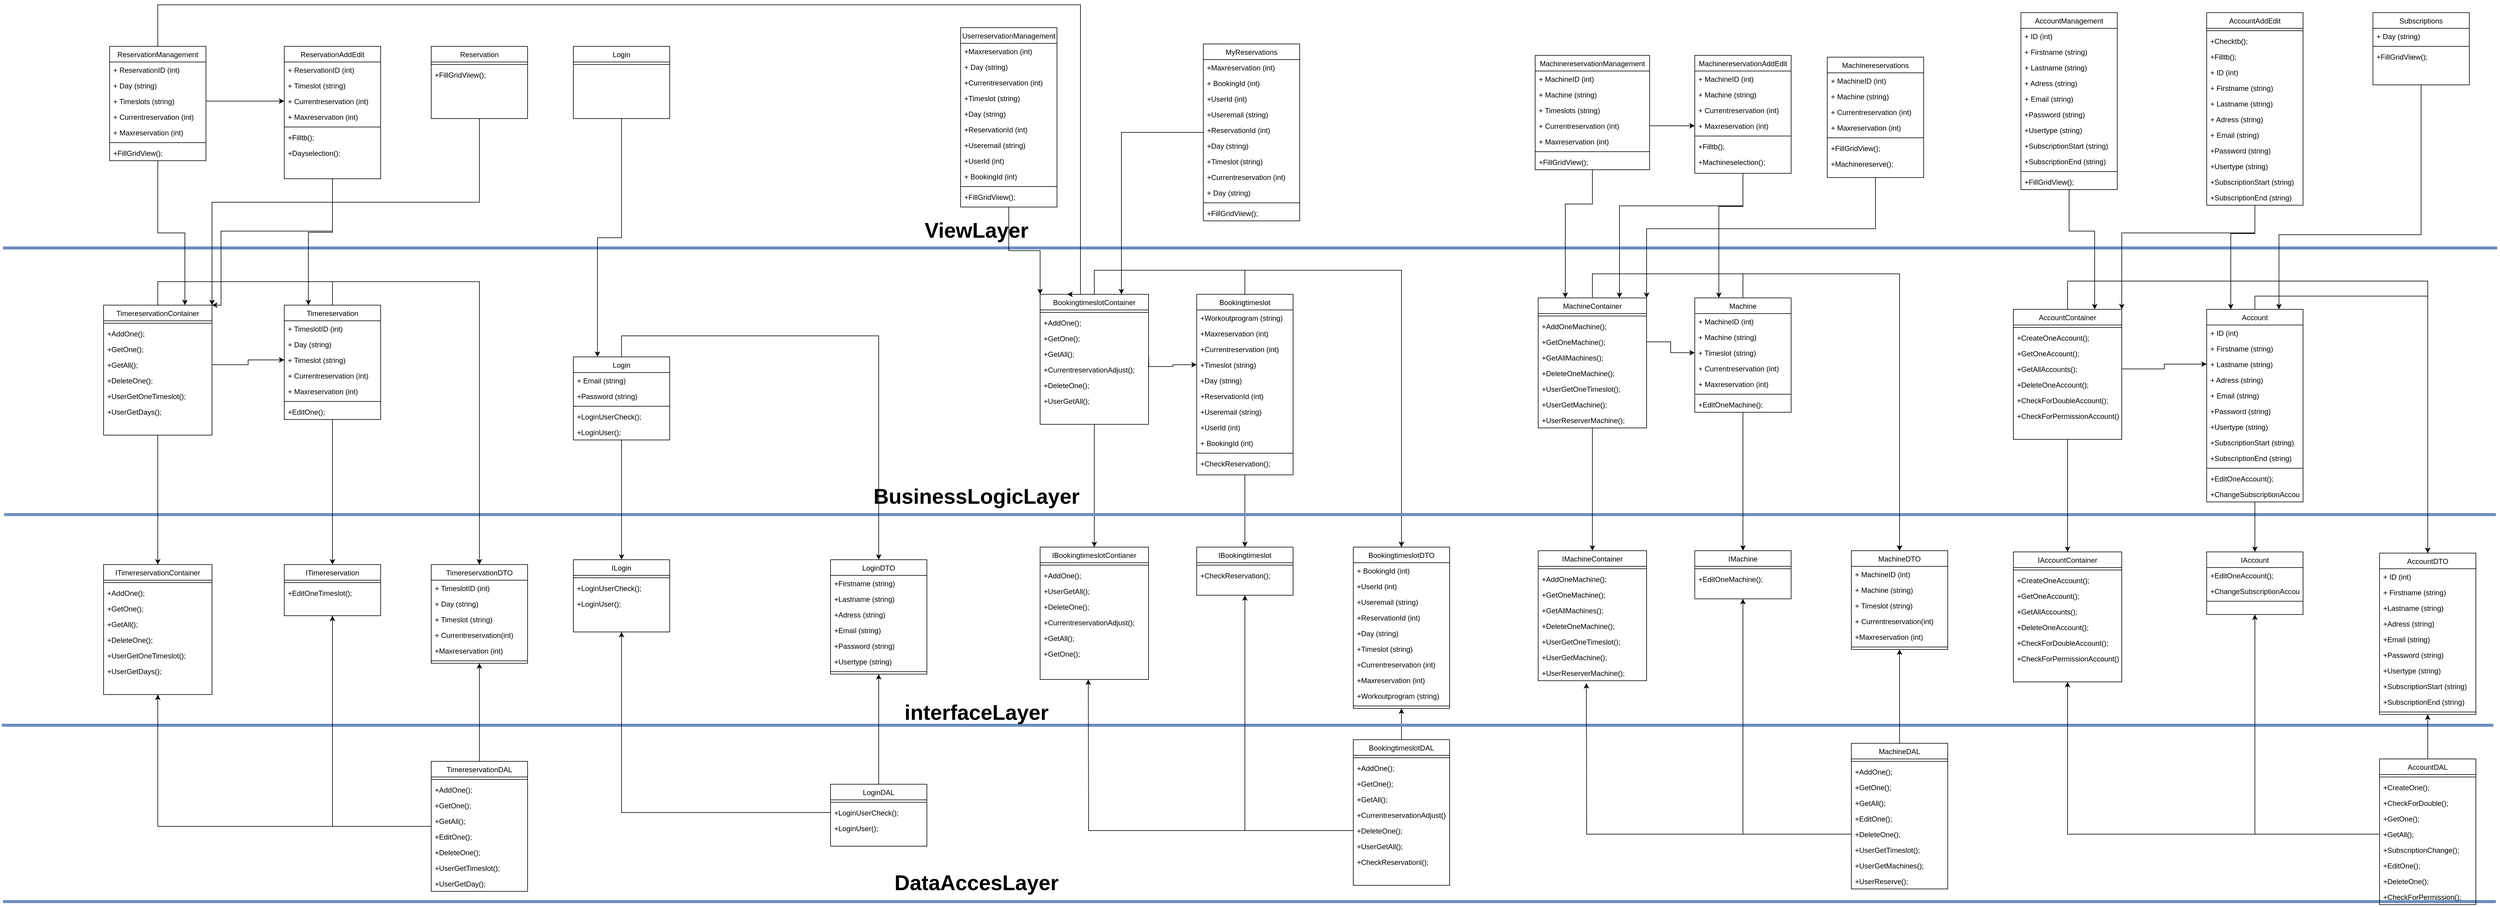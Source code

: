<mxfile version="17.4.5" type="device"><diagram id="I_yqAWrTyBZ-3ZKWZtN8" name="Page-1"><mxGraphModel dx="7460" dy="3245" grid="0" gridSize="10" guides="1" tooltips="1" connect="1" arrows="1" fold="1" page="1" pageScale="1" pageWidth="827" pageHeight="1169" math="0" shadow="0"><root><mxCell id="0"/><mxCell id="1" parent="0"/><mxCell id="xkSmuYrQFnGhzyUAYckq-1" style="edgeStyle=orthogonalEdgeStyle;rounded=0;orthogonalLoop=1;jettySize=auto;html=1;entryX=0.5;entryY=0;entryDx=0;entryDy=0;" edge="1" parent="1" source="xkSmuYrQFnGhzyUAYckq-3" target="xkSmuYrQFnGhzyUAYckq-76"><mxGeometry relative="1" as="geometry"/></mxCell><mxCell id="xkSmuYrQFnGhzyUAYckq-2" style="edgeStyle=orthogonalEdgeStyle;rounded=0;orthogonalLoop=1;jettySize=auto;html=1;entryX=0.5;entryY=0;entryDx=0;entryDy=0;" edge="1" parent="1" source="xkSmuYrQFnGhzyUAYckq-3" target="xkSmuYrQFnGhzyUAYckq-22"><mxGeometry relative="1" as="geometry"><Array as="points"><mxPoint x="-420" y="-360"/><mxPoint x="-160" y="-360"/></Array></mxGeometry></mxCell><mxCell id="xkSmuYrQFnGhzyUAYckq-3" value="Bookingtimeslot" style="swimlane;fontStyle=0;align=center;verticalAlign=top;childLayout=stackLayout;horizontal=1;startSize=26;horizontalStack=0;resizeParent=1;resizeLast=0;collapsible=1;marginBottom=0;rounded=0;shadow=0;strokeWidth=1;" vertex="1" parent="1"><mxGeometry x="-500" y="-320" width="160" height="300" as="geometry"><mxRectangle x="130" y="380" width="160" height="26" as="alternateBounds"/></mxGeometry></mxCell><mxCell id="xkSmuYrQFnGhzyUAYckq-105" value="+Workoutprogram (string)" style="text;align=left;verticalAlign=top;spacingLeft=4;spacingRight=4;overflow=hidden;rotatable=0;points=[[0,0.5],[1,0.5]];portConstraint=eastwest;rounded=0;shadow=0;html=0;" vertex="1" parent="xkSmuYrQFnGhzyUAYckq-3"><mxGeometry y="26" width="160" height="26" as="geometry"/></mxCell><mxCell id="xkSmuYrQFnGhzyUAYckq-104" value="+Maxreservation (int)" style="text;align=left;verticalAlign=top;spacingLeft=4;spacingRight=4;overflow=hidden;rotatable=0;points=[[0,0.5],[1,0.5]];portConstraint=eastwest;rounded=0;shadow=0;html=0;" vertex="1" parent="xkSmuYrQFnGhzyUAYckq-3"><mxGeometry y="52" width="160" height="26" as="geometry"/></mxCell><mxCell id="xkSmuYrQFnGhzyUAYckq-103" value="+Currentreservation (int)" style="text;align=left;verticalAlign=top;spacingLeft=4;spacingRight=4;overflow=hidden;rotatable=0;points=[[0,0.5],[1,0.5]];portConstraint=eastwest;rounded=0;shadow=0;html=0;" vertex="1" parent="xkSmuYrQFnGhzyUAYckq-3"><mxGeometry y="78" width="160" height="26" as="geometry"/></mxCell><mxCell id="xkSmuYrQFnGhzyUAYckq-102" value="+Timeslot (string)" style="text;align=left;verticalAlign=top;spacingLeft=4;spacingRight=4;overflow=hidden;rotatable=0;points=[[0,0.5],[1,0.5]];portConstraint=eastwest;rounded=0;shadow=0;html=0;" vertex="1" parent="xkSmuYrQFnGhzyUAYckq-3"><mxGeometry y="104" width="160" height="26" as="geometry"/></mxCell><mxCell id="xkSmuYrQFnGhzyUAYckq-101" value="+Day (string)" style="text;align=left;verticalAlign=top;spacingLeft=4;spacingRight=4;overflow=hidden;rotatable=0;points=[[0,0.5],[1,0.5]];portConstraint=eastwest;rounded=0;shadow=0;html=0;" vertex="1" parent="xkSmuYrQFnGhzyUAYckq-3"><mxGeometry y="130" width="160" height="26" as="geometry"/></mxCell><mxCell id="xkSmuYrQFnGhzyUAYckq-100" value="+ReservationId (int)" style="text;align=left;verticalAlign=top;spacingLeft=4;spacingRight=4;overflow=hidden;rotatable=0;points=[[0,0.5],[1,0.5]];portConstraint=eastwest;rounded=0;shadow=0;html=0;" vertex="1" parent="xkSmuYrQFnGhzyUAYckq-3"><mxGeometry y="156" width="160" height="26" as="geometry"/></mxCell><mxCell id="xkSmuYrQFnGhzyUAYckq-99" value="+Useremail (string)" style="text;align=left;verticalAlign=top;spacingLeft=4;spacingRight=4;overflow=hidden;rotatable=0;points=[[0,0.5],[1,0.5]];portConstraint=eastwest;rounded=0;shadow=0;html=0;" vertex="1" parent="xkSmuYrQFnGhzyUAYckq-3"><mxGeometry y="182" width="160" height="26" as="geometry"/></mxCell><mxCell id="xkSmuYrQFnGhzyUAYckq-98" value="+UserId (int)" style="text;align=left;verticalAlign=top;spacingLeft=4;spacingRight=4;overflow=hidden;rotatable=0;points=[[0,0.5],[1,0.5]];portConstraint=eastwest;rounded=0;shadow=0;html=0;" vertex="1" parent="xkSmuYrQFnGhzyUAYckq-3"><mxGeometry y="208" width="160" height="26" as="geometry"/></mxCell><mxCell id="xkSmuYrQFnGhzyUAYckq-97" value="+ BookingId (int)" style="text;align=left;verticalAlign=top;spacingLeft=4;spacingRight=4;overflow=hidden;rotatable=0;points=[[0,0.5],[1,0.5]];portConstraint=eastwest;rounded=0;shadow=0;html=0;" vertex="1" parent="xkSmuYrQFnGhzyUAYckq-3"><mxGeometry y="234" width="160" height="26" as="geometry"/></mxCell><mxCell id="xkSmuYrQFnGhzyUAYckq-9" value="" style="line;html=1;strokeWidth=1;align=left;verticalAlign=middle;spacingTop=-1;spacingLeft=3;spacingRight=3;rotatable=0;labelPosition=right;points=[];portConstraint=eastwest;" vertex="1" parent="xkSmuYrQFnGhzyUAYckq-3"><mxGeometry y="260" width="160" height="8" as="geometry"/></mxCell><mxCell id="xkSmuYrQFnGhzyUAYckq-115" value="+CheckReservation();" style="text;align=left;verticalAlign=top;spacingLeft=4;spacingRight=4;overflow=hidden;rotatable=0;points=[[0,0.5],[1,0.5]];portConstraint=eastwest;rounded=0;shadow=0;html=0;" vertex="1" parent="xkSmuYrQFnGhzyUAYckq-3"><mxGeometry y="268" width="160" height="26" as="geometry"/></mxCell><mxCell id="xkSmuYrQFnGhzyUAYckq-11" style="edgeStyle=orthogonalEdgeStyle;rounded=0;orthogonalLoop=1;jettySize=auto;html=1;entryX=0.5;entryY=0;entryDx=0;entryDy=0;" edge="1" parent="1" source="xkSmuYrQFnGhzyUAYckq-13" target="xkSmuYrQFnGhzyUAYckq-79"><mxGeometry relative="1" as="geometry"/></mxCell><mxCell id="xkSmuYrQFnGhzyUAYckq-12" style="edgeStyle=orthogonalEdgeStyle;rounded=0;orthogonalLoop=1;jettySize=auto;html=1;entryX=0.5;entryY=0;entryDx=0;entryDy=0;" edge="1" parent="1" source="xkSmuYrQFnGhzyUAYckq-13" target="xkSmuYrQFnGhzyUAYckq-22"><mxGeometry relative="1" as="geometry"><Array as="points"><mxPoint x="-670" y="-360"/><mxPoint x="-160" y="-360"/></Array></mxGeometry></mxCell><mxCell id="xkSmuYrQFnGhzyUAYckq-13" value="BookingtimeslotContainer" style="swimlane;fontStyle=0;align=center;verticalAlign=top;childLayout=stackLayout;horizontal=1;startSize=26;horizontalStack=0;resizeParent=1;resizeLast=0;collapsible=1;marginBottom=0;rounded=0;shadow=0;strokeWidth=1;" vertex="1" parent="1"><mxGeometry x="-760" y="-320" width="180" height="216" as="geometry"><mxRectangle x="130" y="380" width="160" height="26" as="alternateBounds"/></mxGeometry></mxCell><mxCell id="xkSmuYrQFnGhzyUAYckq-14" value="" style="line;html=1;strokeWidth=1;align=left;verticalAlign=middle;spacingTop=-1;spacingLeft=3;spacingRight=3;rotatable=0;labelPosition=right;points=[];portConstraint=eastwest;" vertex="1" parent="xkSmuYrQFnGhzyUAYckq-13"><mxGeometry y="26" width="180" height="8" as="geometry"/></mxCell><mxCell id="xkSmuYrQFnGhzyUAYckq-116" value="+AddOne();" style="text;align=left;verticalAlign=top;spacingLeft=4;spacingRight=4;overflow=hidden;rotatable=0;points=[[0,0.5],[1,0.5]];portConstraint=eastwest;rounded=0;shadow=0;html=0;" vertex="1" parent="xkSmuYrQFnGhzyUAYckq-13"><mxGeometry y="34" width="180" height="26" as="geometry"/></mxCell><mxCell id="xkSmuYrQFnGhzyUAYckq-121" value="+GetOne();" style="text;align=left;verticalAlign=top;spacingLeft=4;spacingRight=4;overflow=hidden;rotatable=0;points=[[0,0.5],[1,0.5]];portConstraint=eastwest;rounded=0;shadow=0;html=0;" vertex="1" parent="xkSmuYrQFnGhzyUAYckq-13"><mxGeometry y="60" width="180" height="26" as="geometry"/></mxCell><mxCell id="xkSmuYrQFnGhzyUAYckq-120" value="+GetAll();" style="text;align=left;verticalAlign=top;spacingLeft=4;spacingRight=4;overflow=hidden;rotatable=0;points=[[0,0.5],[1,0.5]];portConstraint=eastwest;rounded=0;shadow=0;html=0;" vertex="1" parent="xkSmuYrQFnGhzyUAYckq-13"><mxGeometry y="86" width="180" height="26" as="geometry"/></mxCell><mxCell id="xkSmuYrQFnGhzyUAYckq-119" value="+CurrentreservationAdjust();" style="text;align=left;verticalAlign=top;spacingLeft=4;spacingRight=4;overflow=hidden;rotatable=0;points=[[0,0.5],[1,0.5]];portConstraint=eastwest;rounded=0;shadow=0;html=0;" vertex="1" parent="xkSmuYrQFnGhzyUAYckq-13"><mxGeometry y="112" width="180" height="26" as="geometry"/></mxCell><mxCell id="xkSmuYrQFnGhzyUAYckq-118" value="+DeleteOne();" style="text;align=left;verticalAlign=top;spacingLeft=4;spacingRight=4;overflow=hidden;rotatable=0;points=[[0,0.5],[1,0.5]];portConstraint=eastwest;rounded=0;shadow=0;html=0;" vertex="1" parent="xkSmuYrQFnGhzyUAYckq-13"><mxGeometry y="138" width="180" height="26" as="geometry"/></mxCell><mxCell id="xkSmuYrQFnGhzyUAYckq-117" value="+UserGetAll();" style="text;align=left;verticalAlign=top;spacingLeft=4;spacingRight=4;overflow=hidden;rotatable=0;points=[[0,0.5],[1,0.5]];portConstraint=eastwest;rounded=0;shadow=0;html=0;" vertex="1" parent="xkSmuYrQFnGhzyUAYckq-13"><mxGeometry y="164" width="180" height="26" as="geometry"/></mxCell><mxCell id="xkSmuYrQFnGhzyUAYckq-22" value="BookingtimeslotDTO" style="swimlane;fontStyle=0;align=center;verticalAlign=top;childLayout=stackLayout;horizontal=1;startSize=26;horizontalStack=0;resizeParent=1;resizeLast=0;collapsible=1;marginBottom=0;rounded=0;shadow=0;strokeWidth=1;" vertex="1" parent="1"><mxGeometry x="-240" y="100" width="160" height="268" as="geometry"><mxRectangle x="130" y="380" width="160" height="26" as="alternateBounds"/></mxGeometry></mxCell><mxCell id="xkSmuYrQFnGhzyUAYckq-23" value="+ BookingId (int)" style="text;align=left;verticalAlign=top;spacingLeft=4;spacingRight=4;overflow=hidden;rotatable=0;points=[[0,0.5],[1,0.5]];portConstraint=eastwest;rounded=0;shadow=0;html=0;" vertex="1" parent="xkSmuYrQFnGhzyUAYckq-22"><mxGeometry y="26" width="160" height="26" as="geometry"/></mxCell><mxCell id="xkSmuYrQFnGhzyUAYckq-24" value="+UserId (int)" style="text;align=left;verticalAlign=top;spacingLeft=4;spacingRight=4;overflow=hidden;rotatable=0;points=[[0,0.5],[1,0.5]];portConstraint=eastwest;rounded=0;shadow=0;html=0;" vertex="1" parent="xkSmuYrQFnGhzyUAYckq-22"><mxGeometry y="52" width="160" height="26" as="geometry"/></mxCell><mxCell id="xkSmuYrQFnGhzyUAYckq-25" value="+Useremail (string)" style="text;align=left;verticalAlign=top;spacingLeft=4;spacingRight=4;overflow=hidden;rotatable=0;points=[[0,0.5],[1,0.5]];portConstraint=eastwest;rounded=0;shadow=0;html=0;" vertex="1" parent="xkSmuYrQFnGhzyUAYckq-22"><mxGeometry y="78" width="160" height="26" as="geometry"/></mxCell><mxCell id="xkSmuYrQFnGhzyUAYckq-26" value="+ReservationId (int)" style="text;align=left;verticalAlign=top;spacingLeft=4;spacingRight=4;overflow=hidden;rotatable=0;points=[[0,0.5],[1,0.5]];portConstraint=eastwest;rounded=0;shadow=0;html=0;" vertex="1" parent="xkSmuYrQFnGhzyUAYckq-22"><mxGeometry y="104" width="160" height="26" as="geometry"/></mxCell><mxCell id="xkSmuYrQFnGhzyUAYckq-27" value="+Day (string)" style="text;align=left;verticalAlign=top;spacingLeft=4;spacingRight=4;overflow=hidden;rotatable=0;points=[[0,0.5],[1,0.5]];portConstraint=eastwest;rounded=0;shadow=0;html=0;" vertex="1" parent="xkSmuYrQFnGhzyUAYckq-22"><mxGeometry y="130" width="160" height="26" as="geometry"/></mxCell><mxCell id="xkSmuYrQFnGhzyUAYckq-93" value="+Timeslot (string)" style="text;align=left;verticalAlign=top;spacingLeft=4;spacingRight=4;overflow=hidden;rotatable=0;points=[[0,0.5],[1,0.5]];portConstraint=eastwest;rounded=0;shadow=0;html=0;" vertex="1" parent="xkSmuYrQFnGhzyUAYckq-22"><mxGeometry y="156" width="160" height="26" as="geometry"/></mxCell><mxCell id="xkSmuYrQFnGhzyUAYckq-94" value="+Currentreservation (int)" style="text;align=left;verticalAlign=top;spacingLeft=4;spacingRight=4;overflow=hidden;rotatable=0;points=[[0,0.5],[1,0.5]];portConstraint=eastwest;rounded=0;shadow=0;html=0;" vertex="1" parent="xkSmuYrQFnGhzyUAYckq-22"><mxGeometry y="182" width="160" height="26" as="geometry"/></mxCell><mxCell id="xkSmuYrQFnGhzyUAYckq-95" value="+Maxreservation (int)" style="text;align=left;verticalAlign=top;spacingLeft=4;spacingRight=4;overflow=hidden;rotatable=0;points=[[0,0.5],[1,0.5]];portConstraint=eastwest;rounded=0;shadow=0;html=0;" vertex="1" parent="xkSmuYrQFnGhzyUAYckq-22"><mxGeometry y="208" width="160" height="26" as="geometry"/></mxCell><mxCell id="xkSmuYrQFnGhzyUAYckq-96" value="+Workoutprogram (string)" style="text;align=left;verticalAlign=top;spacingLeft=4;spacingRight=4;overflow=hidden;rotatable=0;points=[[0,0.5],[1,0.5]];portConstraint=eastwest;rounded=0;shadow=0;html=0;" vertex="1" parent="xkSmuYrQFnGhzyUAYckq-22"><mxGeometry y="234" width="160" height="26" as="geometry"/></mxCell><mxCell id="xkSmuYrQFnGhzyUAYckq-28" value="" style="line;html=1;strokeWidth=1;align=left;verticalAlign=middle;spacingTop=-1;spacingLeft=3;spacingRight=3;rotatable=0;labelPosition=right;points=[];portConstraint=eastwest;" vertex="1" parent="xkSmuYrQFnGhzyUAYckq-22"><mxGeometry y="260" width="160" height="8" as="geometry"/></mxCell><mxCell id="xkSmuYrQFnGhzyUAYckq-29" style="edgeStyle=orthogonalEdgeStyle;rounded=0;orthogonalLoop=1;jettySize=auto;html=1;entryX=0.5;entryY=1;entryDx=0;entryDy=0;" edge="1" parent="1" source="xkSmuYrQFnGhzyUAYckq-30" target="xkSmuYrQFnGhzyUAYckq-22"><mxGeometry relative="1" as="geometry"/></mxCell><mxCell id="xkSmuYrQFnGhzyUAYckq-30" value="BookingtimeslotDAL" style="swimlane;fontStyle=0;align=center;verticalAlign=top;childLayout=stackLayout;horizontal=1;startSize=26;horizontalStack=0;resizeParent=1;resizeLast=0;collapsible=1;marginBottom=0;rounded=0;shadow=0;strokeWidth=1;" vertex="1" parent="1"><mxGeometry x="-240" y="420" width="160" height="242" as="geometry"><mxRectangle x="130" y="380" width="160" height="26" as="alternateBounds"/></mxGeometry></mxCell><mxCell id="xkSmuYrQFnGhzyUAYckq-31" value="" style="line;html=1;strokeWidth=1;align=left;verticalAlign=middle;spacingTop=-1;spacingLeft=3;spacingRight=3;rotatable=0;labelPosition=right;points=[];portConstraint=eastwest;" vertex="1" parent="xkSmuYrQFnGhzyUAYckq-30"><mxGeometry y="26" width="160" height="8" as="geometry"/></mxCell><mxCell id="xkSmuYrQFnGhzyUAYckq-32" value="+AddOne();" style="text;align=left;verticalAlign=top;spacingLeft=4;spacingRight=4;overflow=hidden;rotatable=0;points=[[0,0.5],[1,0.5]];portConstraint=eastwest;rounded=0;shadow=0;html=0;" vertex="1" parent="xkSmuYrQFnGhzyUAYckq-30"><mxGeometry y="34" width="160" height="26" as="geometry"/></mxCell><mxCell id="xkSmuYrQFnGhzyUAYckq-33" value="+GetOne();" style="text;align=left;verticalAlign=top;spacingLeft=4;spacingRight=4;overflow=hidden;rotatable=0;points=[[0,0.5],[1,0.5]];portConstraint=eastwest;rounded=0;shadow=0;html=0;" vertex="1" parent="xkSmuYrQFnGhzyUAYckq-30"><mxGeometry y="60" width="160" height="26" as="geometry"/></mxCell><mxCell id="xkSmuYrQFnGhzyUAYckq-34" value="+GetAll();" style="text;align=left;verticalAlign=top;spacingLeft=4;spacingRight=4;overflow=hidden;rotatable=0;points=[[0,0.5],[1,0.5]];portConstraint=eastwest;rounded=0;shadow=0;html=0;" vertex="1" parent="xkSmuYrQFnGhzyUAYckq-30"><mxGeometry y="86" width="160" height="26" as="geometry"/></mxCell><mxCell id="xkSmuYrQFnGhzyUAYckq-35" value="+CurrentreservationAdjust();" style="text;align=left;verticalAlign=top;spacingLeft=4;spacingRight=4;overflow=hidden;rotatable=0;points=[[0,0.5],[1,0.5]];portConstraint=eastwest;rounded=0;shadow=0;html=0;" vertex="1" parent="xkSmuYrQFnGhzyUAYckq-30"><mxGeometry y="112" width="160" height="26" as="geometry"/></mxCell><mxCell id="xkSmuYrQFnGhzyUAYckq-36" value="+DeleteOne();" style="text;align=left;verticalAlign=top;spacingLeft=4;spacingRight=4;overflow=hidden;rotatable=0;points=[[0,0.5],[1,0.5]];portConstraint=eastwest;rounded=0;shadow=0;html=0;" vertex="1" parent="xkSmuYrQFnGhzyUAYckq-30"><mxGeometry y="138" width="160" height="26" as="geometry"/></mxCell><mxCell id="xkSmuYrQFnGhzyUAYckq-37" value="+UserGetAll();" style="text;align=left;verticalAlign=top;spacingLeft=4;spacingRight=4;overflow=hidden;rotatable=0;points=[[0,0.5],[1,0.5]];portConstraint=eastwest;rounded=0;shadow=0;html=0;" vertex="1" parent="xkSmuYrQFnGhzyUAYckq-30"><mxGeometry y="164" width="160" height="26" as="geometry"/></mxCell><mxCell id="xkSmuYrQFnGhzyUAYckq-92" value="+CheckReservationl();" style="text;align=left;verticalAlign=top;spacingLeft=4;spacingRight=4;overflow=hidden;rotatable=0;points=[[0,0.5],[1,0.5]];portConstraint=eastwest;rounded=0;shadow=0;html=0;" vertex="1" parent="xkSmuYrQFnGhzyUAYckq-30"><mxGeometry y="190" width="160" height="26" as="geometry"/></mxCell><mxCell id="xkSmuYrQFnGhzyUAYckq-68" value="" style="endArrow=none;html=1;rounded=0;fillColor=#dae8fc;strokeColor=#6c8ebf;strokeWidth=5;" edge="1" parent="1"><mxGeometry width="50" height="50" relative="1" as="geometry"><mxPoint x="-2480" y="46" as="sourcePoint"/><mxPoint x="1657" y="46" as="targetPoint"/></mxGeometry></mxCell><mxCell id="xkSmuYrQFnGhzyUAYckq-69" value="" style="endArrow=none;html=1;rounded=0;fillColor=#dae8fc;strokeColor=#6c8ebf;strokeWidth=5;" edge="1" parent="1"><mxGeometry width="50" height="50" relative="1" as="geometry"><mxPoint x="-2484" y="396" as="sourcePoint"/><mxPoint x="1653" y="396" as="targetPoint"/></mxGeometry></mxCell><mxCell id="xkSmuYrQFnGhzyUAYckq-70" value="&lt;b&gt;&lt;font style=&quot;font-size: 35px&quot;&gt;interfaceLayer&lt;/font&gt;&lt;/b&gt;" style="text;html=1;strokeColor=none;fillColor=none;align=center;verticalAlign=middle;whiteSpace=wrap;rounded=0;" vertex="1" parent="1"><mxGeometry x="-958" y="359" width="185" height="30" as="geometry"/></mxCell><mxCell id="xkSmuYrQFnGhzyUAYckq-71" value="&lt;b&gt;&lt;font style=&quot;font-size: 35px&quot;&gt;DataAccesLayer&lt;/font&gt;&lt;/b&gt;" style="text;html=1;strokeColor=none;fillColor=none;align=center;verticalAlign=middle;whiteSpace=wrap;rounded=0;" vertex="1" parent="1"><mxGeometry x="-958" y="642" width="185" height="30" as="geometry"/></mxCell><mxCell id="xkSmuYrQFnGhzyUAYckq-72" value="" style="endArrow=none;html=1;rounded=0;fontSize=24;fillColor=#dae8fc;strokeColor=#6c8ebf;strokeWidth=5;" edge="1" parent="1"><mxGeometry width="50" height="50" relative="1" as="geometry"><mxPoint x="-2482" y="-397" as="sourcePoint"/><mxPoint x="1659.286" y="-397" as="targetPoint"/></mxGeometry></mxCell><mxCell id="xkSmuYrQFnGhzyUAYckq-73" value="" style="endArrow=none;html=1;rounded=0;fontSize=24;fillColor=#dae8fc;strokeColor=#6c8ebf;strokeWidth=5;" edge="1" parent="1"><mxGeometry width="50" height="50" relative="1" as="geometry"><mxPoint x="-2482" y="689" as="sourcePoint"/><mxPoint x="1657" y="689" as="targetPoint"/></mxGeometry></mxCell><mxCell id="xkSmuYrQFnGhzyUAYckq-74" value="&lt;b&gt;&lt;font style=&quot;font-size: 35px&quot;&gt;BusinessLogicLayer&lt;/font&gt;&lt;/b&gt;" style="text;html=1;strokeColor=none;fillColor=none;align=center;verticalAlign=middle;whiteSpace=wrap;rounded=0;" vertex="1" parent="1"><mxGeometry x="-958" width="185" height="30" as="geometry"/></mxCell><mxCell id="xkSmuYrQFnGhzyUAYckq-75" value="&lt;b&gt;&lt;font style=&quot;font-size: 35px&quot;&gt;ViewLayer&lt;/font&gt;&lt;/b&gt;" style="text;html=1;strokeColor=none;fillColor=none;align=center;verticalAlign=middle;whiteSpace=wrap;rounded=0;" vertex="1" parent="1"><mxGeometry x="-958" y="-442" width="185" height="30" as="geometry"/></mxCell><mxCell id="xkSmuYrQFnGhzyUAYckq-76" value="IBookingtimeslot" style="swimlane;fontStyle=0;align=center;verticalAlign=top;childLayout=stackLayout;horizontal=1;startSize=26;horizontalStack=0;resizeParent=1;resizeLast=0;collapsible=1;marginBottom=0;rounded=0;shadow=0;strokeWidth=1;" vertex="1" parent="1"><mxGeometry x="-500" y="100" width="160" height="80" as="geometry"><mxRectangle x="130" y="380" width="160" height="26" as="alternateBounds"/></mxGeometry></mxCell><mxCell id="xkSmuYrQFnGhzyUAYckq-77" value="" style="line;html=1;strokeWidth=1;align=left;verticalAlign=middle;spacingTop=-1;spacingLeft=3;spacingRight=3;rotatable=0;labelPosition=right;points=[];portConstraint=eastwest;" vertex="1" parent="xkSmuYrQFnGhzyUAYckq-76"><mxGeometry y="26" width="160" height="8" as="geometry"/></mxCell><mxCell id="xkSmuYrQFnGhzyUAYckq-78" value="+CheckReservation();" style="text;align=left;verticalAlign=top;spacingLeft=4;spacingRight=4;overflow=hidden;rotatable=0;points=[[0,0.5],[1,0.5]];portConstraint=eastwest;rounded=0;shadow=0;html=0;" vertex="1" parent="xkSmuYrQFnGhzyUAYckq-76"><mxGeometry y="34" width="160" height="26" as="geometry"/></mxCell><mxCell id="xkSmuYrQFnGhzyUAYckq-79" value="IBookingtimeslotContianer" style="swimlane;fontStyle=0;align=center;verticalAlign=top;childLayout=stackLayout;horizontal=1;startSize=26;horizontalStack=0;resizeParent=1;resizeLast=0;collapsible=1;marginBottom=0;rounded=0;shadow=0;strokeWidth=1;" vertex="1" parent="1"><mxGeometry x="-760" y="100" width="180" height="220" as="geometry"><mxRectangle x="130" y="380" width="160" height="26" as="alternateBounds"/></mxGeometry></mxCell><mxCell id="xkSmuYrQFnGhzyUAYckq-80" value="" style="line;html=1;strokeWidth=1;align=left;verticalAlign=middle;spacingTop=-1;spacingLeft=3;spacingRight=3;rotatable=0;labelPosition=right;points=[];portConstraint=eastwest;" vertex="1" parent="xkSmuYrQFnGhzyUAYckq-79"><mxGeometry y="26" width="180" height="8" as="geometry"/></mxCell><mxCell id="xkSmuYrQFnGhzyUAYckq-108" value="+AddOne();" style="text;align=left;verticalAlign=top;spacingLeft=4;spacingRight=4;overflow=hidden;rotatable=0;points=[[0,0.5],[1,0.5]];portConstraint=eastwest;rounded=0;shadow=0;html=0;" vertex="1" parent="xkSmuYrQFnGhzyUAYckq-79"><mxGeometry y="34" width="180" height="26" as="geometry"/></mxCell><mxCell id="xkSmuYrQFnGhzyUAYckq-113" value="+UserGetAll();" style="text;align=left;verticalAlign=top;spacingLeft=4;spacingRight=4;overflow=hidden;rotatable=0;points=[[0,0.5],[1,0.5]];portConstraint=eastwest;rounded=0;shadow=0;html=0;" vertex="1" parent="xkSmuYrQFnGhzyUAYckq-79"><mxGeometry y="60" width="180" height="26" as="geometry"/></mxCell><mxCell id="xkSmuYrQFnGhzyUAYckq-112" value="+DeleteOne();" style="text;align=left;verticalAlign=top;spacingLeft=4;spacingRight=4;overflow=hidden;rotatable=0;points=[[0,0.5],[1,0.5]];portConstraint=eastwest;rounded=0;shadow=0;html=0;" vertex="1" parent="xkSmuYrQFnGhzyUAYckq-79"><mxGeometry y="86" width="180" height="26" as="geometry"/></mxCell><mxCell id="xkSmuYrQFnGhzyUAYckq-111" value="+CurrentreservationAdjust();" style="text;align=left;verticalAlign=top;spacingLeft=4;spacingRight=4;overflow=hidden;rotatable=0;points=[[0,0.5],[1,0.5]];portConstraint=eastwest;rounded=0;shadow=0;html=0;" vertex="1" parent="xkSmuYrQFnGhzyUAYckq-79"><mxGeometry y="112" width="180" height="26" as="geometry"/></mxCell><mxCell id="xkSmuYrQFnGhzyUAYckq-110" value="+GetAll();" style="text;align=left;verticalAlign=top;spacingLeft=4;spacingRight=4;overflow=hidden;rotatable=0;points=[[0,0.5],[1,0.5]];portConstraint=eastwest;rounded=0;shadow=0;html=0;" vertex="1" parent="xkSmuYrQFnGhzyUAYckq-79"><mxGeometry y="138" width="180" height="26" as="geometry"/></mxCell><mxCell id="xkSmuYrQFnGhzyUAYckq-109" value="+GetOne();" style="text;align=left;verticalAlign=top;spacingLeft=4;spacingRight=4;overflow=hidden;rotatable=0;points=[[0,0.5],[1,0.5]];portConstraint=eastwest;rounded=0;shadow=0;html=0;" vertex="1" parent="xkSmuYrQFnGhzyUAYckq-79"><mxGeometry y="164" width="180" height="26" as="geometry"/></mxCell><mxCell id="xkSmuYrQFnGhzyUAYckq-88" style="edgeStyle=orthogonalEdgeStyle;rounded=0;orthogonalLoop=1;jettySize=auto;html=1;" edge="1" parent="1" source="xkSmuYrQFnGhzyUAYckq-36"><mxGeometry relative="1" as="geometry"><mxPoint x="-680.0" y="320.0" as="targetPoint"/></mxGeometry></mxCell><mxCell id="xkSmuYrQFnGhzyUAYckq-89" style="edgeStyle=orthogonalEdgeStyle;rounded=0;orthogonalLoop=1;jettySize=auto;html=1;entryX=0.5;entryY=1;entryDx=0;entryDy=0;" edge="1" parent="1" source="xkSmuYrQFnGhzyUAYckq-36" target="xkSmuYrQFnGhzyUAYckq-76"><mxGeometry relative="1" as="geometry"/></mxCell><mxCell id="xkSmuYrQFnGhzyUAYckq-106" style="edgeStyle=orthogonalEdgeStyle;rounded=0;orthogonalLoop=1;jettySize=auto;html=1;entryX=0;entryY=0.5;entryDx=0;entryDy=0;" edge="1" parent="1" target="xkSmuYrQFnGhzyUAYckq-102"><mxGeometry relative="1" as="geometry"><mxPoint x="-580" y="-221.0" as="sourcePoint"/></mxGeometry></mxCell><mxCell id="xkSmuYrQFnGhzyUAYckq-122" style="edgeStyle=orthogonalEdgeStyle;rounded=0;orthogonalLoop=1;jettySize=auto;html=1;entryX=0.5;entryY=0;entryDx=0;entryDy=0;" edge="1" parent="1" source="xkSmuYrQFnGhzyUAYckq-124" target="xkSmuYrQFnGhzyUAYckq-197"><mxGeometry relative="1" as="geometry"/></mxCell><mxCell id="xkSmuYrQFnGhzyUAYckq-123" style="edgeStyle=orthogonalEdgeStyle;rounded=0;orthogonalLoop=1;jettySize=auto;html=1;entryX=0.5;entryY=0;entryDx=0;entryDy=0;" edge="1" parent="1" source="xkSmuYrQFnGhzyUAYckq-124" target="xkSmuYrQFnGhzyUAYckq-143"><mxGeometry relative="1" as="geometry"><Array as="points"><mxPoint x="407" y="-354"/><mxPoint x="667" y="-354"/></Array></mxGeometry></mxCell><mxCell id="xkSmuYrQFnGhzyUAYckq-124" value="Machine" style="swimlane;fontStyle=0;align=center;verticalAlign=top;childLayout=stackLayout;horizontal=1;startSize=26;horizontalStack=0;resizeParent=1;resizeLast=0;collapsible=1;marginBottom=0;rounded=0;shadow=0;strokeWidth=1;" vertex="1" parent="1"><mxGeometry x="327" y="-314" width="160" height="190" as="geometry"><mxRectangle x="130" y="380" width="160" height="26" as="alternateBounds"/></mxGeometry></mxCell><mxCell id="xkSmuYrQFnGhzyUAYckq-125" value="+ MachineID (int)" style="text;align=left;verticalAlign=top;spacingLeft=4;spacingRight=4;overflow=hidden;rotatable=0;points=[[0,0.5],[1,0.5]];portConstraint=eastwest;" vertex="1" parent="xkSmuYrQFnGhzyUAYckq-124"><mxGeometry y="26" width="160" height="26" as="geometry"/></mxCell><mxCell id="xkSmuYrQFnGhzyUAYckq-126" value="+ Machine (string)" style="text;align=left;verticalAlign=top;spacingLeft=4;spacingRight=4;overflow=hidden;rotatable=0;points=[[0,0.5],[1,0.5]];portConstraint=eastwest;rounded=0;shadow=0;html=0;" vertex="1" parent="xkSmuYrQFnGhzyUAYckq-124"><mxGeometry y="52" width="160" height="26" as="geometry"/></mxCell><mxCell id="xkSmuYrQFnGhzyUAYckq-127" value="+ Timeslot (string)" style="text;align=left;verticalAlign=top;spacingLeft=4;spacingRight=4;overflow=hidden;rotatable=0;points=[[0,0.5],[1,0.5]];portConstraint=eastwest;rounded=0;shadow=0;html=0;" vertex="1" parent="xkSmuYrQFnGhzyUAYckq-124"><mxGeometry y="78" width="160" height="26" as="geometry"/></mxCell><mxCell id="xkSmuYrQFnGhzyUAYckq-128" value="+ Currentreservation (int)" style="text;align=left;verticalAlign=top;spacingLeft=4;spacingRight=4;overflow=hidden;rotatable=0;points=[[0,0.5],[1,0.5]];portConstraint=eastwest;rounded=0;shadow=0;html=0;" vertex="1" parent="xkSmuYrQFnGhzyUAYckq-124"><mxGeometry y="104" width="160" height="26" as="geometry"/></mxCell><mxCell id="xkSmuYrQFnGhzyUAYckq-129" value="+ Maxreservation (int)" style="text;align=left;verticalAlign=top;spacingLeft=4;spacingRight=4;overflow=hidden;rotatable=0;points=[[0,0.5],[1,0.5]];portConstraint=eastwest;rounded=0;shadow=0;html=0;" vertex="1" parent="xkSmuYrQFnGhzyUAYckq-124"><mxGeometry y="130" width="160" height="26" as="geometry"/></mxCell><mxCell id="xkSmuYrQFnGhzyUAYckq-130" value="" style="line;html=1;strokeWidth=1;align=left;verticalAlign=middle;spacingTop=-1;spacingLeft=3;spacingRight=3;rotatable=0;labelPosition=right;points=[];portConstraint=eastwest;" vertex="1" parent="xkSmuYrQFnGhzyUAYckq-124"><mxGeometry y="156" width="160" height="8" as="geometry"/></mxCell><mxCell id="xkSmuYrQFnGhzyUAYckq-131" value="+EditOneMachine();" style="text;align=left;verticalAlign=top;spacingLeft=4;spacingRight=4;overflow=hidden;rotatable=0;points=[[0,0.5],[1,0.5]];portConstraint=eastwest;rounded=0;shadow=0;html=0;" vertex="1" parent="xkSmuYrQFnGhzyUAYckq-124"><mxGeometry y="164" width="160" height="26" as="geometry"/></mxCell><mxCell id="xkSmuYrQFnGhzyUAYckq-132" style="edgeStyle=orthogonalEdgeStyle;rounded=0;orthogonalLoop=1;jettySize=auto;html=1;entryX=0.5;entryY=0;entryDx=0;entryDy=0;" edge="1" parent="1" source="xkSmuYrQFnGhzyUAYckq-134" target="xkSmuYrQFnGhzyUAYckq-200"><mxGeometry relative="1" as="geometry"/></mxCell><mxCell id="xkSmuYrQFnGhzyUAYckq-133" style="edgeStyle=orthogonalEdgeStyle;rounded=0;orthogonalLoop=1;jettySize=auto;html=1;entryX=0.5;entryY=0;entryDx=0;entryDy=0;" edge="1" parent="1" source="xkSmuYrQFnGhzyUAYckq-134" target="xkSmuYrQFnGhzyUAYckq-143"><mxGeometry relative="1" as="geometry"><Array as="points"><mxPoint x="157" y="-354"/><mxPoint x="667" y="-354"/></Array></mxGeometry></mxCell><mxCell id="xkSmuYrQFnGhzyUAYckq-134" value="MachineContainer" style="swimlane;fontStyle=0;align=center;verticalAlign=top;childLayout=stackLayout;horizontal=1;startSize=26;horizontalStack=0;resizeParent=1;resizeLast=0;collapsible=1;marginBottom=0;rounded=0;shadow=0;strokeWidth=1;" vertex="1" parent="1"><mxGeometry x="67" y="-314" width="180" height="216" as="geometry"><mxRectangle x="130" y="380" width="160" height="26" as="alternateBounds"/></mxGeometry></mxCell><mxCell id="xkSmuYrQFnGhzyUAYckq-135" value="" style="line;html=1;strokeWidth=1;align=left;verticalAlign=middle;spacingTop=-1;spacingLeft=3;spacingRight=3;rotatable=0;labelPosition=right;points=[];portConstraint=eastwest;" vertex="1" parent="xkSmuYrQFnGhzyUAYckq-134"><mxGeometry y="26" width="180" height="8" as="geometry"/></mxCell><mxCell id="xkSmuYrQFnGhzyUAYckq-136" value="+AddOneMachine();" style="text;align=left;verticalAlign=top;spacingLeft=4;spacingRight=4;overflow=hidden;rotatable=0;points=[[0,0.5],[1,0.5]];portConstraint=eastwest;rounded=0;shadow=0;html=0;" vertex="1" parent="xkSmuYrQFnGhzyUAYckq-134"><mxGeometry y="34" width="180" height="26" as="geometry"/></mxCell><mxCell id="xkSmuYrQFnGhzyUAYckq-137" value="+GetOneMachine();" style="text;align=left;verticalAlign=top;spacingLeft=4;spacingRight=4;overflow=hidden;rotatable=0;points=[[0,0.5],[1,0.5]];portConstraint=eastwest;rounded=0;shadow=0;html=0;" vertex="1" parent="xkSmuYrQFnGhzyUAYckq-134"><mxGeometry y="60" width="180" height="26" as="geometry"/></mxCell><mxCell id="xkSmuYrQFnGhzyUAYckq-138" value="+GetAllMachines();" style="text;align=left;verticalAlign=top;spacingLeft=4;spacingRight=4;overflow=hidden;rotatable=0;points=[[0,0.5],[1,0.5]];portConstraint=eastwest;rounded=0;shadow=0;html=0;" vertex="1" parent="xkSmuYrQFnGhzyUAYckq-134"><mxGeometry y="86" width="180" height="26" as="geometry"/></mxCell><mxCell id="xkSmuYrQFnGhzyUAYckq-139" value="+DeleteOneMachine();" style="text;align=left;verticalAlign=top;spacingLeft=4;spacingRight=4;overflow=hidden;rotatable=0;points=[[0,0.5],[1,0.5]];portConstraint=eastwest;rounded=0;shadow=0;html=0;" vertex="1" parent="xkSmuYrQFnGhzyUAYckq-134"><mxGeometry y="112" width="180" height="26" as="geometry"/></mxCell><mxCell id="xkSmuYrQFnGhzyUAYckq-140" value="+UserGetOneTimeslot();" style="text;align=left;verticalAlign=top;spacingLeft=4;spacingRight=4;overflow=hidden;rotatable=0;points=[[0,0.5],[1,0.5]];portConstraint=eastwest;rounded=0;shadow=0;html=0;" vertex="1" parent="xkSmuYrQFnGhzyUAYckq-134"><mxGeometry y="138" width="180" height="26" as="geometry"/></mxCell><mxCell id="xkSmuYrQFnGhzyUAYckq-141" value="+UserGetMachine();" style="text;align=left;verticalAlign=top;spacingLeft=4;spacingRight=4;overflow=hidden;rotatable=0;points=[[0,0.5],[1,0.5]];portConstraint=eastwest;rounded=0;shadow=0;html=0;" vertex="1" parent="xkSmuYrQFnGhzyUAYckq-134"><mxGeometry y="164" width="180" height="26" as="geometry"/></mxCell><mxCell id="xkSmuYrQFnGhzyUAYckq-142" value="+UserReserverMachine();" style="text;align=left;verticalAlign=top;spacingLeft=4;spacingRight=4;overflow=hidden;rotatable=0;points=[[0,0.5],[1,0.5]];portConstraint=eastwest;rounded=0;shadow=0;html=0;" vertex="1" parent="xkSmuYrQFnGhzyUAYckq-134"><mxGeometry y="190" width="180" height="26" as="geometry"/></mxCell><mxCell id="xkSmuYrQFnGhzyUAYckq-143" value="MachineDTO" style="swimlane;fontStyle=0;align=center;verticalAlign=top;childLayout=stackLayout;horizontal=1;startSize=26;horizontalStack=0;resizeParent=1;resizeLast=0;collapsible=1;marginBottom=0;rounded=0;shadow=0;strokeWidth=1;" vertex="1" parent="1"><mxGeometry x="587" y="106" width="160" height="164" as="geometry"><mxRectangle x="130" y="380" width="160" height="26" as="alternateBounds"/></mxGeometry></mxCell><mxCell id="xkSmuYrQFnGhzyUAYckq-144" value="+ MachineID (int)" style="text;align=left;verticalAlign=top;spacingLeft=4;spacingRight=4;overflow=hidden;rotatable=0;points=[[0,0.5],[1,0.5]];portConstraint=eastwest;rounded=0;shadow=0;html=0;" vertex="1" parent="xkSmuYrQFnGhzyUAYckq-143"><mxGeometry y="26" width="160" height="26" as="geometry"/></mxCell><mxCell id="xkSmuYrQFnGhzyUAYckq-145" value="+ Machine (string)" style="text;align=left;verticalAlign=top;spacingLeft=4;spacingRight=4;overflow=hidden;rotatable=0;points=[[0,0.5],[1,0.5]];portConstraint=eastwest;rounded=0;shadow=0;html=0;" vertex="1" parent="xkSmuYrQFnGhzyUAYckq-143"><mxGeometry y="52" width="160" height="26" as="geometry"/></mxCell><mxCell id="xkSmuYrQFnGhzyUAYckq-146" value="+ Timeslot (string)" style="text;align=left;verticalAlign=top;spacingLeft=4;spacingRight=4;overflow=hidden;rotatable=0;points=[[0,0.5],[1,0.5]];portConstraint=eastwest;rounded=0;shadow=0;html=0;" vertex="1" parent="xkSmuYrQFnGhzyUAYckq-143"><mxGeometry y="78" width="160" height="26" as="geometry"/></mxCell><mxCell id="xkSmuYrQFnGhzyUAYckq-147" value="+ Currentreservation(int)" style="text;align=left;verticalAlign=top;spacingLeft=4;spacingRight=4;overflow=hidden;rotatable=0;points=[[0,0.5],[1,0.5]];portConstraint=eastwest;rounded=0;shadow=0;html=0;" vertex="1" parent="xkSmuYrQFnGhzyUAYckq-143"><mxGeometry y="104" width="160" height="26" as="geometry"/></mxCell><mxCell id="xkSmuYrQFnGhzyUAYckq-148" value="+Maxreservation (int)" style="text;align=left;verticalAlign=top;spacingLeft=4;spacingRight=4;overflow=hidden;rotatable=0;points=[[0,0.5],[1,0.5]];portConstraint=eastwest;rounded=0;shadow=0;html=0;" vertex="1" parent="xkSmuYrQFnGhzyUAYckq-143"><mxGeometry y="130" width="160" height="26" as="geometry"/></mxCell><mxCell id="xkSmuYrQFnGhzyUAYckq-149" value="" style="line;html=1;strokeWidth=1;align=left;verticalAlign=middle;spacingTop=-1;spacingLeft=3;spacingRight=3;rotatable=0;labelPosition=right;points=[];portConstraint=eastwest;" vertex="1" parent="xkSmuYrQFnGhzyUAYckq-143"><mxGeometry y="156" width="160" height="8" as="geometry"/></mxCell><mxCell id="xkSmuYrQFnGhzyUAYckq-150" style="edgeStyle=orthogonalEdgeStyle;rounded=0;orthogonalLoop=1;jettySize=auto;html=1;entryX=0.5;entryY=1;entryDx=0;entryDy=0;" edge="1" parent="1" source="xkSmuYrQFnGhzyUAYckq-151" target="xkSmuYrQFnGhzyUAYckq-143"><mxGeometry relative="1" as="geometry"/></mxCell><mxCell id="xkSmuYrQFnGhzyUAYckq-151" value="MachineDAL" style="swimlane;fontStyle=0;align=center;verticalAlign=top;childLayout=stackLayout;horizontal=1;startSize=26;horizontalStack=0;resizeParent=1;resizeLast=0;collapsible=1;marginBottom=0;rounded=0;shadow=0;strokeWidth=1;" vertex="1" parent="1"><mxGeometry x="587" y="426" width="160" height="242" as="geometry"><mxRectangle x="130" y="380" width="160" height="26" as="alternateBounds"/></mxGeometry></mxCell><mxCell id="xkSmuYrQFnGhzyUAYckq-152" value="" style="line;html=1;strokeWidth=1;align=left;verticalAlign=middle;spacingTop=-1;spacingLeft=3;spacingRight=3;rotatable=0;labelPosition=right;points=[];portConstraint=eastwest;" vertex="1" parent="xkSmuYrQFnGhzyUAYckq-151"><mxGeometry y="26" width="160" height="8" as="geometry"/></mxCell><mxCell id="xkSmuYrQFnGhzyUAYckq-153" value="+AddOne();" style="text;align=left;verticalAlign=top;spacingLeft=4;spacingRight=4;overflow=hidden;rotatable=0;points=[[0,0.5],[1,0.5]];portConstraint=eastwest;rounded=0;shadow=0;html=0;" vertex="1" parent="xkSmuYrQFnGhzyUAYckq-151"><mxGeometry y="34" width="160" height="26" as="geometry"/></mxCell><mxCell id="xkSmuYrQFnGhzyUAYckq-154" value="+GetOne();" style="text;align=left;verticalAlign=top;spacingLeft=4;spacingRight=4;overflow=hidden;rotatable=0;points=[[0,0.5],[1,0.5]];portConstraint=eastwest;rounded=0;shadow=0;html=0;" vertex="1" parent="xkSmuYrQFnGhzyUAYckq-151"><mxGeometry y="60" width="160" height="26" as="geometry"/></mxCell><mxCell id="xkSmuYrQFnGhzyUAYckq-155" value="+GetAll();" style="text;align=left;verticalAlign=top;spacingLeft=4;spacingRight=4;overflow=hidden;rotatable=0;points=[[0,0.5],[1,0.5]];portConstraint=eastwest;rounded=0;shadow=0;html=0;" vertex="1" parent="xkSmuYrQFnGhzyUAYckq-151"><mxGeometry y="86" width="160" height="26" as="geometry"/></mxCell><mxCell id="xkSmuYrQFnGhzyUAYckq-156" value="+EditOne();" style="text;align=left;verticalAlign=top;spacingLeft=4;spacingRight=4;overflow=hidden;rotatable=0;points=[[0,0.5],[1,0.5]];portConstraint=eastwest;rounded=0;shadow=0;html=0;" vertex="1" parent="xkSmuYrQFnGhzyUAYckq-151"><mxGeometry y="112" width="160" height="26" as="geometry"/></mxCell><mxCell id="xkSmuYrQFnGhzyUAYckq-157" value="+DeleteOne();" style="text;align=left;verticalAlign=top;spacingLeft=4;spacingRight=4;overflow=hidden;rotatable=0;points=[[0,0.5],[1,0.5]];portConstraint=eastwest;rounded=0;shadow=0;html=0;" vertex="1" parent="xkSmuYrQFnGhzyUAYckq-151"><mxGeometry y="138" width="160" height="26" as="geometry"/></mxCell><mxCell id="xkSmuYrQFnGhzyUAYckq-158" value="+UserGetTimeslot();" style="text;align=left;verticalAlign=top;spacingLeft=4;spacingRight=4;overflow=hidden;rotatable=0;points=[[0,0.5],[1,0.5]];portConstraint=eastwest;rounded=0;shadow=0;html=0;" vertex="1" parent="xkSmuYrQFnGhzyUAYckq-151"><mxGeometry y="164" width="160" height="26" as="geometry"/></mxCell><mxCell id="xkSmuYrQFnGhzyUAYckq-159" value="+UserGetMachines();" style="text;align=left;verticalAlign=top;spacingLeft=4;spacingRight=4;overflow=hidden;rotatable=0;points=[[0,0.5],[1,0.5]];portConstraint=eastwest;rounded=0;shadow=0;html=0;" vertex="1" parent="xkSmuYrQFnGhzyUAYckq-151"><mxGeometry y="190" width="160" height="26" as="geometry"/></mxCell><mxCell id="xkSmuYrQFnGhzyUAYckq-160" value="+UserReserve();" style="text;align=left;verticalAlign=top;spacingLeft=4;spacingRight=4;overflow=hidden;rotatable=0;points=[[0,0.5],[1,0.5]];portConstraint=eastwest;rounded=0;shadow=0;html=0;" vertex="1" parent="xkSmuYrQFnGhzyUAYckq-151"><mxGeometry y="216" width="160" height="26" as="geometry"/></mxCell><mxCell id="xkSmuYrQFnGhzyUAYckq-161" style="edgeStyle=orthogonalEdgeStyle;rounded=0;orthogonalLoop=1;jettySize=auto;html=1;entryX=0.25;entryY=0;entryDx=0;entryDy=0;" edge="1" parent="1" source="xkSmuYrQFnGhzyUAYckq-162" target="xkSmuYrQFnGhzyUAYckq-134"><mxGeometry relative="1" as="geometry"><Array as="points"><mxPoint x="157" y="-470"/><mxPoint x="112" y="-470"/></Array></mxGeometry></mxCell><mxCell id="xkSmuYrQFnGhzyUAYckq-162" value="MachinereservationManagement" style="swimlane;fontStyle=0;align=center;verticalAlign=top;childLayout=stackLayout;horizontal=1;startSize=26;horizontalStack=0;resizeParent=1;resizeLast=0;collapsible=1;marginBottom=0;rounded=0;shadow=0;strokeWidth=1;" vertex="1" parent="1"><mxGeometry x="62" y="-717" width="190" height="190" as="geometry"><mxRectangle x="130" y="380" width="160" height="26" as="alternateBounds"/></mxGeometry></mxCell><mxCell id="xkSmuYrQFnGhzyUAYckq-163" value="+ MachineID (int)" style="text;align=left;verticalAlign=top;spacingLeft=4;spacingRight=4;overflow=hidden;rotatable=0;points=[[0,0.5],[1,0.5]];portConstraint=eastwest;" vertex="1" parent="xkSmuYrQFnGhzyUAYckq-162"><mxGeometry y="26" width="190" height="26" as="geometry"/></mxCell><mxCell id="xkSmuYrQFnGhzyUAYckq-164" value="+ Machine (string)" style="text;align=left;verticalAlign=top;spacingLeft=4;spacingRight=4;overflow=hidden;rotatable=0;points=[[0,0.5],[1,0.5]];portConstraint=eastwest;rounded=0;shadow=0;html=0;" vertex="1" parent="xkSmuYrQFnGhzyUAYckq-162"><mxGeometry y="52" width="190" height="26" as="geometry"/></mxCell><mxCell id="xkSmuYrQFnGhzyUAYckq-165" value="+ Timeslots (string)" style="text;align=left;verticalAlign=top;spacingLeft=4;spacingRight=4;overflow=hidden;rotatable=0;points=[[0,0.5],[1,0.5]];portConstraint=eastwest;rounded=0;shadow=0;html=0;" vertex="1" parent="xkSmuYrQFnGhzyUAYckq-162"><mxGeometry y="78" width="190" height="26" as="geometry"/></mxCell><mxCell id="xkSmuYrQFnGhzyUAYckq-166" value="+ Currentreservation (int)" style="text;align=left;verticalAlign=top;spacingLeft=4;spacingRight=4;overflow=hidden;rotatable=0;points=[[0,0.5],[1,0.5]];portConstraint=eastwest;rounded=0;shadow=0;html=0;" vertex="1" parent="xkSmuYrQFnGhzyUAYckq-162"><mxGeometry y="104" width="190" height="26" as="geometry"/></mxCell><mxCell id="xkSmuYrQFnGhzyUAYckq-167" value="+ Maxreservation (int)" style="text;align=left;verticalAlign=top;spacingLeft=4;spacingRight=4;overflow=hidden;rotatable=0;points=[[0,0.5],[1,0.5]];portConstraint=eastwest;rounded=0;shadow=0;html=0;" vertex="1" parent="xkSmuYrQFnGhzyUAYckq-162"><mxGeometry y="130" width="190" height="26" as="geometry"/></mxCell><mxCell id="xkSmuYrQFnGhzyUAYckq-168" value="" style="line;html=1;strokeWidth=1;align=left;verticalAlign=middle;spacingTop=-1;spacingLeft=3;spacingRight=3;rotatable=0;labelPosition=right;points=[];portConstraint=eastwest;" vertex="1" parent="xkSmuYrQFnGhzyUAYckq-162"><mxGeometry y="156" width="190" height="8" as="geometry"/></mxCell><mxCell id="xkSmuYrQFnGhzyUAYckq-169" value="+FillGridView();" style="text;align=left;verticalAlign=top;spacingLeft=4;spacingRight=4;overflow=hidden;rotatable=0;points=[[0,0.5],[1,0.5]];portConstraint=eastwest;rounded=0;shadow=0;html=0;" vertex="1" parent="xkSmuYrQFnGhzyUAYckq-162"><mxGeometry y="164" width="190" height="26" as="geometry"/></mxCell><mxCell id="xkSmuYrQFnGhzyUAYckq-170" style="edgeStyle=orthogonalEdgeStyle;rounded=0;orthogonalLoop=1;jettySize=auto;html=1;entryX=0.25;entryY=0;entryDx=0;entryDy=0;" edge="1" parent="1" source="xkSmuYrQFnGhzyUAYckq-172" target="xkSmuYrQFnGhzyUAYckq-124"><mxGeometry relative="1" as="geometry"><Array as="points"><mxPoint x="407" y="-466"/><mxPoint x="367" y="-466"/></Array></mxGeometry></mxCell><mxCell id="xkSmuYrQFnGhzyUAYckq-171" style="edgeStyle=orthogonalEdgeStyle;rounded=0;orthogonalLoop=1;jettySize=auto;html=1;entryX=0.75;entryY=0;entryDx=0;entryDy=0;" edge="1" parent="1" source="xkSmuYrQFnGhzyUAYckq-172" target="xkSmuYrQFnGhzyUAYckq-134"><mxGeometry relative="1" as="geometry"><Array as="points"><mxPoint x="407" y="-467"/><mxPoint x="202" y="-467"/></Array></mxGeometry></mxCell><mxCell id="xkSmuYrQFnGhzyUAYckq-172" value="MachinereservationAddEdit" style="swimlane;fontStyle=0;align=center;verticalAlign=top;childLayout=stackLayout;horizontal=1;startSize=26;horizontalStack=0;resizeParent=1;resizeLast=0;collapsible=1;marginBottom=0;rounded=0;shadow=0;strokeWidth=1;" vertex="1" parent="1"><mxGeometry x="327" y="-717" width="160" height="196" as="geometry"><mxRectangle x="130" y="380" width="160" height="26" as="alternateBounds"/></mxGeometry></mxCell><mxCell id="xkSmuYrQFnGhzyUAYckq-173" value="+ MachineID (int)" style="text;align=left;verticalAlign=top;spacingLeft=4;spacingRight=4;overflow=hidden;rotatable=0;points=[[0,0.5],[1,0.5]];portConstraint=eastwest;" vertex="1" parent="xkSmuYrQFnGhzyUAYckq-172"><mxGeometry y="26" width="160" height="26" as="geometry"/></mxCell><mxCell id="xkSmuYrQFnGhzyUAYckq-174" value="+ Machine (string)" style="text;align=left;verticalAlign=top;spacingLeft=4;spacingRight=4;overflow=hidden;rotatable=0;points=[[0,0.5],[1,0.5]];portConstraint=eastwest;rounded=0;shadow=0;html=0;" vertex="1" parent="xkSmuYrQFnGhzyUAYckq-172"><mxGeometry y="52" width="160" height="26" as="geometry"/></mxCell><mxCell id="xkSmuYrQFnGhzyUAYckq-175" value="+ Currentreservation (int)" style="text;align=left;verticalAlign=top;spacingLeft=4;spacingRight=4;overflow=hidden;rotatable=0;points=[[0,0.5],[1,0.5]];portConstraint=eastwest;rounded=0;shadow=0;html=0;" vertex="1" parent="xkSmuYrQFnGhzyUAYckq-172"><mxGeometry y="78" width="160" height="26" as="geometry"/></mxCell><mxCell id="xkSmuYrQFnGhzyUAYckq-176" value="+ Maxreservation (int)" style="text;align=left;verticalAlign=top;spacingLeft=4;spacingRight=4;overflow=hidden;rotatable=0;points=[[0,0.5],[1,0.5]];portConstraint=eastwest;rounded=0;shadow=0;html=0;" vertex="1" parent="xkSmuYrQFnGhzyUAYckq-172"><mxGeometry y="104" width="160" height="26" as="geometry"/></mxCell><mxCell id="xkSmuYrQFnGhzyUAYckq-177" value="" style="line;html=1;strokeWidth=1;align=left;verticalAlign=middle;spacingTop=-1;spacingLeft=3;spacingRight=3;rotatable=0;labelPosition=right;points=[];portConstraint=eastwest;" vertex="1" parent="xkSmuYrQFnGhzyUAYckq-172"><mxGeometry y="130" width="160" height="8" as="geometry"/></mxCell><mxCell id="xkSmuYrQFnGhzyUAYckq-178" value="+Filltb();" style="text;align=left;verticalAlign=top;spacingLeft=4;spacingRight=4;overflow=hidden;rotatable=0;points=[[0,0.5],[1,0.5]];portConstraint=eastwest;rounded=0;shadow=0;html=0;" vertex="1" parent="xkSmuYrQFnGhzyUAYckq-172"><mxGeometry y="138" width="160" height="26" as="geometry"/></mxCell><mxCell id="xkSmuYrQFnGhzyUAYckq-179" value="+Machineselection();" style="text;align=left;verticalAlign=top;spacingLeft=4;spacingRight=4;overflow=hidden;rotatable=0;points=[[0,0.5],[1,0.5]];portConstraint=eastwest;rounded=0;shadow=0;html=0;" vertex="1" parent="xkSmuYrQFnGhzyUAYckq-172"><mxGeometry y="164" width="160" height="26" as="geometry"/></mxCell><mxCell id="xkSmuYrQFnGhzyUAYckq-180" style="edgeStyle=orthogonalEdgeStyle;rounded=0;orthogonalLoop=1;jettySize=auto;html=1;entryX=1;entryY=0;entryDx=0;entryDy=0;" edge="1" parent="1" source="xkSmuYrQFnGhzyUAYckq-181" target="xkSmuYrQFnGhzyUAYckq-134"><mxGeometry relative="1" as="geometry"><Array as="points"><mxPoint x="627" y="-429"/><mxPoint x="247" y="-429"/></Array></mxGeometry></mxCell><mxCell id="xkSmuYrQFnGhzyUAYckq-181" value="Machinereservations" style="swimlane;fontStyle=0;align=center;verticalAlign=top;childLayout=stackLayout;horizontal=1;startSize=26;horizontalStack=0;resizeParent=1;resizeLast=0;collapsible=1;marginBottom=0;rounded=0;shadow=0;strokeWidth=1;" vertex="1" parent="1"><mxGeometry x="547" y="-714" width="160" height="200" as="geometry"><mxRectangle x="130" y="380" width="160" height="26" as="alternateBounds"/></mxGeometry></mxCell><mxCell id="xkSmuYrQFnGhzyUAYckq-182" value="+ MachineID (int)" style="text;align=left;verticalAlign=top;spacingLeft=4;spacingRight=4;overflow=hidden;rotatable=0;points=[[0,0.5],[1,0.5]];portConstraint=eastwest;" vertex="1" parent="xkSmuYrQFnGhzyUAYckq-181"><mxGeometry y="26" width="160" height="26" as="geometry"/></mxCell><mxCell id="xkSmuYrQFnGhzyUAYckq-183" value="+ Machine (string)" style="text;align=left;verticalAlign=top;spacingLeft=4;spacingRight=4;overflow=hidden;rotatable=0;points=[[0,0.5],[1,0.5]];portConstraint=eastwest;rounded=0;shadow=0;html=0;" vertex="1" parent="xkSmuYrQFnGhzyUAYckq-181"><mxGeometry y="52" width="160" height="26" as="geometry"/></mxCell><mxCell id="xkSmuYrQFnGhzyUAYckq-184" value="+ Currentreservation (int)" style="text;align=left;verticalAlign=top;spacingLeft=4;spacingRight=4;overflow=hidden;rotatable=0;points=[[0,0.5],[1,0.5]];portConstraint=eastwest;rounded=0;shadow=0;html=0;" vertex="1" parent="xkSmuYrQFnGhzyUAYckq-181"><mxGeometry y="78" width="160" height="26" as="geometry"/></mxCell><mxCell id="xkSmuYrQFnGhzyUAYckq-185" value="+ Maxreservation (int)" style="text;align=left;verticalAlign=top;spacingLeft=4;spacingRight=4;overflow=hidden;rotatable=0;points=[[0,0.5],[1,0.5]];portConstraint=eastwest;rounded=0;shadow=0;html=0;" vertex="1" parent="xkSmuYrQFnGhzyUAYckq-181"><mxGeometry y="104" width="160" height="26" as="geometry"/></mxCell><mxCell id="xkSmuYrQFnGhzyUAYckq-186" value="" style="line;html=1;strokeWidth=1;align=left;verticalAlign=middle;spacingTop=-1;spacingLeft=3;spacingRight=3;rotatable=0;labelPosition=right;points=[];portConstraint=eastwest;" vertex="1" parent="xkSmuYrQFnGhzyUAYckq-181"><mxGeometry y="130" width="160" height="8" as="geometry"/></mxCell><mxCell id="xkSmuYrQFnGhzyUAYckq-187" value="+FillGridView();" style="text;align=left;verticalAlign=top;spacingLeft=4;spacingRight=4;overflow=hidden;rotatable=0;points=[[0,0.5],[1,0.5]];portConstraint=eastwest;rounded=0;shadow=0;html=0;" vertex="1" parent="xkSmuYrQFnGhzyUAYckq-181"><mxGeometry y="138" width="160" height="26" as="geometry"/></mxCell><mxCell id="xkSmuYrQFnGhzyUAYckq-188" value="+Machinereserve();" style="text;align=left;verticalAlign=top;spacingLeft=4;spacingRight=4;overflow=hidden;rotatable=0;points=[[0,0.5],[1,0.5]];portConstraint=eastwest;rounded=0;shadow=0;html=0;" vertex="1" parent="xkSmuYrQFnGhzyUAYckq-181"><mxGeometry y="164" width="160" height="26" as="geometry"/></mxCell><mxCell id="xkSmuYrQFnGhzyUAYckq-197" value="IMachine" style="swimlane;fontStyle=0;align=center;verticalAlign=top;childLayout=stackLayout;horizontal=1;startSize=26;horizontalStack=0;resizeParent=1;resizeLast=0;collapsible=1;marginBottom=0;rounded=0;shadow=0;strokeWidth=1;" vertex="1" parent="1"><mxGeometry x="327" y="106" width="160" height="80" as="geometry"><mxRectangle x="130" y="380" width="160" height="26" as="alternateBounds"/></mxGeometry></mxCell><mxCell id="xkSmuYrQFnGhzyUAYckq-198" value="" style="line;html=1;strokeWidth=1;align=left;verticalAlign=middle;spacingTop=-1;spacingLeft=3;spacingRight=3;rotatable=0;labelPosition=right;points=[];portConstraint=eastwest;" vertex="1" parent="xkSmuYrQFnGhzyUAYckq-197"><mxGeometry y="26" width="160" height="8" as="geometry"/></mxCell><mxCell id="xkSmuYrQFnGhzyUAYckq-199" value="+EditOneMachine();" style="text;align=left;verticalAlign=top;spacingLeft=4;spacingRight=4;overflow=hidden;rotatable=0;points=[[0,0.5],[1,0.5]];portConstraint=eastwest;rounded=0;shadow=0;html=0;" vertex="1" parent="xkSmuYrQFnGhzyUAYckq-197"><mxGeometry y="34" width="160" height="26" as="geometry"/></mxCell><mxCell id="xkSmuYrQFnGhzyUAYckq-200" value="IMachineContainer" style="swimlane;fontStyle=0;align=center;verticalAlign=top;childLayout=stackLayout;horizontal=1;startSize=26;horizontalStack=0;resizeParent=1;resizeLast=0;collapsible=1;marginBottom=0;rounded=0;shadow=0;strokeWidth=1;" vertex="1" parent="1"><mxGeometry x="67" y="106" width="180" height="216" as="geometry"><mxRectangle x="130" y="380" width="160" height="26" as="alternateBounds"/></mxGeometry></mxCell><mxCell id="xkSmuYrQFnGhzyUAYckq-201" value="" style="line;html=1;strokeWidth=1;align=left;verticalAlign=middle;spacingTop=-1;spacingLeft=3;spacingRight=3;rotatable=0;labelPosition=right;points=[];portConstraint=eastwest;" vertex="1" parent="xkSmuYrQFnGhzyUAYckq-200"><mxGeometry y="26" width="180" height="8" as="geometry"/></mxCell><mxCell id="xkSmuYrQFnGhzyUAYckq-202" value="+AddOneMachine();" style="text;align=left;verticalAlign=top;spacingLeft=4;spacingRight=4;overflow=hidden;rotatable=0;points=[[0,0.5],[1,0.5]];portConstraint=eastwest;rounded=0;shadow=0;html=0;" vertex="1" parent="xkSmuYrQFnGhzyUAYckq-200"><mxGeometry y="34" width="180" height="26" as="geometry"/></mxCell><mxCell id="xkSmuYrQFnGhzyUAYckq-203" value="+GetOneMachine();" style="text;align=left;verticalAlign=top;spacingLeft=4;spacingRight=4;overflow=hidden;rotatable=0;points=[[0,0.5],[1,0.5]];portConstraint=eastwest;rounded=0;shadow=0;html=0;" vertex="1" parent="xkSmuYrQFnGhzyUAYckq-200"><mxGeometry y="60" width="180" height="26" as="geometry"/></mxCell><mxCell id="xkSmuYrQFnGhzyUAYckq-204" value="+GetAllMachines();" style="text;align=left;verticalAlign=top;spacingLeft=4;spacingRight=4;overflow=hidden;rotatable=0;points=[[0,0.5],[1,0.5]];portConstraint=eastwest;rounded=0;shadow=0;html=0;" vertex="1" parent="xkSmuYrQFnGhzyUAYckq-200"><mxGeometry y="86" width="180" height="26" as="geometry"/></mxCell><mxCell id="xkSmuYrQFnGhzyUAYckq-205" value="+DeleteOneMachine();" style="text;align=left;verticalAlign=top;spacingLeft=4;spacingRight=4;overflow=hidden;rotatable=0;points=[[0,0.5],[1,0.5]];portConstraint=eastwest;rounded=0;shadow=0;html=0;" vertex="1" parent="xkSmuYrQFnGhzyUAYckq-200"><mxGeometry y="112" width="180" height="26" as="geometry"/></mxCell><mxCell id="xkSmuYrQFnGhzyUAYckq-206" value="+UserGetOneTimeslot();" style="text;align=left;verticalAlign=top;spacingLeft=4;spacingRight=4;overflow=hidden;rotatable=0;points=[[0,0.5],[1,0.5]];portConstraint=eastwest;rounded=0;shadow=0;html=0;" vertex="1" parent="xkSmuYrQFnGhzyUAYckq-200"><mxGeometry y="138" width="180" height="26" as="geometry"/></mxCell><mxCell id="xkSmuYrQFnGhzyUAYckq-207" value="+UserGetMachine();" style="text;align=left;verticalAlign=top;spacingLeft=4;spacingRight=4;overflow=hidden;rotatable=0;points=[[0,0.5],[1,0.5]];portConstraint=eastwest;rounded=0;shadow=0;html=0;" vertex="1" parent="xkSmuYrQFnGhzyUAYckq-200"><mxGeometry y="164" width="180" height="26" as="geometry"/></mxCell><mxCell id="xkSmuYrQFnGhzyUAYckq-208" value="+UserReserverMachine();" style="text;align=left;verticalAlign=top;spacingLeft=4;spacingRight=4;overflow=hidden;rotatable=0;points=[[0,0.5],[1,0.5]];portConstraint=eastwest;rounded=0;shadow=0;html=0;" vertex="1" parent="xkSmuYrQFnGhzyUAYckq-200"><mxGeometry y="190" width="180" height="26" as="geometry"/></mxCell><mxCell id="xkSmuYrQFnGhzyUAYckq-209" style="edgeStyle=orthogonalEdgeStyle;rounded=0;orthogonalLoop=1;jettySize=auto;html=1;" edge="1" parent="1" source="xkSmuYrQFnGhzyUAYckq-157"><mxGeometry relative="1" as="geometry"><mxPoint x="147.0" y="326.0" as="targetPoint"/></mxGeometry></mxCell><mxCell id="xkSmuYrQFnGhzyUAYckq-210" style="edgeStyle=orthogonalEdgeStyle;rounded=0;orthogonalLoop=1;jettySize=auto;html=1;entryX=0.5;entryY=1;entryDx=0;entryDy=0;" edge="1" parent="1" source="xkSmuYrQFnGhzyUAYckq-157" target="xkSmuYrQFnGhzyUAYckq-197"><mxGeometry relative="1" as="geometry"/></mxCell><mxCell id="xkSmuYrQFnGhzyUAYckq-211" style="edgeStyle=orthogonalEdgeStyle;rounded=0;orthogonalLoop=1;jettySize=auto;html=1;entryX=0;entryY=0.5;entryDx=0;entryDy=0;" edge="1" parent="1" source="xkSmuYrQFnGhzyUAYckq-137" target="xkSmuYrQFnGhzyUAYckq-127"><mxGeometry relative="1" as="geometry"/></mxCell><mxCell id="xkSmuYrQFnGhzyUAYckq-212" style="edgeStyle=orthogonalEdgeStyle;rounded=0;orthogonalLoop=1;jettySize=auto;html=1;entryX=0;entryY=0.5;entryDx=0;entryDy=0;" edge="1" parent="1" source="xkSmuYrQFnGhzyUAYckq-166" target="xkSmuYrQFnGhzyUAYckq-176"><mxGeometry relative="1" as="geometry"/></mxCell><mxCell id="xkSmuYrQFnGhzyUAYckq-245" value="LoginDTO" style="swimlane;fontStyle=0;align=center;verticalAlign=top;childLayout=stackLayout;horizontal=1;startSize=26;horizontalStack=0;resizeParent=1;resizeLast=0;collapsible=1;marginBottom=0;rounded=0;shadow=0;strokeWidth=1;" vertex="1" parent="1"><mxGeometry x="-1108" y="121" width="160" height="190" as="geometry"><mxRectangle x="130" y="380" width="160" height="26" as="alternateBounds"/></mxGeometry></mxCell><mxCell id="xkSmuYrQFnGhzyUAYckq-246" value="+Firstname (string)" style="text;align=left;verticalAlign=top;spacingLeft=4;spacingRight=4;overflow=hidden;rotatable=0;points=[[0,0.5],[1,0.5]];portConstraint=eastwest;rounded=0;shadow=0;html=0;" vertex="1" parent="xkSmuYrQFnGhzyUAYckq-245"><mxGeometry y="26" width="160" height="26" as="geometry"/></mxCell><mxCell id="xkSmuYrQFnGhzyUAYckq-247" value="+Lastname (string)" style="text;align=left;verticalAlign=top;spacingLeft=4;spacingRight=4;overflow=hidden;rotatable=0;points=[[0,0.5],[1,0.5]];portConstraint=eastwest;rounded=0;shadow=0;html=0;" vertex="1" parent="xkSmuYrQFnGhzyUAYckq-245"><mxGeometry y="52" width="160" height="26" as="geometry"/></mxCell><mxCell id="xkSmuYrQFnGhzyUAYckq-248" value="+Adress (string)" style="text;align=left;verticalAlign=top;spacingLeft=4;spacingRight=4;overflow=hidden;rotatable=0;points=[[0,0.5],[1,0.5]];portConstraint=eastwest;rounded=0;shadow=0;html=0;" vertex="1" parent="xkSmuYrQFnGhzyUAYckq-245"><mxGeometry y="78" width="160" height="26" as="geometry"/></mxCell><mxCell id="xkSmuYrQFnGhzyUAYckq-249" value="+Email (string)" style="text;align=left;verticalAlign=top;spacingLeft=4;spacingRight=4;overflow=hidden;rotatable=0;points=[[0,0.5],[1,0.5]];portConstraint=eastwest;rounded=0;shadow=0;html=0;" vertex="1" parent="xkSmuYrQFnGhzyUAYckq-245"><mxGeometry y="104" width="160" height="26" as="geometry"/></mxCell><mxCell id="xkSmuYrQFnGhzyUAYckq-250" value="+Password (string)" style="text;align=left;verticalAlign=top;spacingLeft=4;spacingRight=4;overflow=hidden;rotatable=0;points=[[0,0.5],[1,0.5]];portConstraint=eastwest;rounded=0;shadow=0;html=0;" vertex="1" parent="xkSmuYrQFnGhzyUAYckq-245"><mxGeometry y="130" width="160" height="26" as="geometry"/></mxCell><mxCell id="xkSmuYrQFnGhzyUAYckq-251" value="+Usertype (string)" style="text;align=left;verticalAlign=top;spacingLeft=4;spacingRight=4;overflow=hidden;rotatable=0;points=[[0,0.5],[1,0.5]];portConstraint=eastwest;rounded=0;shadow=0;html=0;" vertex="1" parent="xkSmuYrQFnGhzyUAYckq-245"><mxGeometry y="156" width="160" height="26" as="geometry"/></mxCell><mxCell id="xkSmuYrQFnGhzyUAYckq-252" value="" style="line;html=1;strokeWidth=1;align=left;verticalAlign=middle;spacingTop=-1;spacingLeft=3;spacingRight=3;rotatable=0;labelPosition=right;points=[];portConstraint=eastwest;" vertex="1" parent="xkSmuYrQFnGhzyUAYckq-245"><mxGeometry y="182" width="160" height="8" as="geometry"/></mxCell><mxCell id="xkSmuYrQFnGhzyUAYckq-253" style="edgeStyle=orthogonalEdgeStyle;rounded=0;orthogonalLoop=1;jettySize=auto;html=1;entryX=0.5;entryY=1;entryDx=0;entryDy=0;" edge="1" parent="1" source="xkSmuYrQFnGhzyUAYckq-254" target="xkSmuYrQFnGhzyUAYckq-245"><mxGeometry relative="1" as="geometry"/></mxCell><mxCell id="xkSmuYrQFnGhzyUAYckq-254" value="LoginDAL" style="swimlane;fontStyle=0;align=center;verticalAlign=top;childLayout=stackLayout;horizontal=1;startSize=26;horizontalStack=0;resizeParent=1;resizeLast=0;collapsible=1;marginBottom=0;rounded=0;shadow=0;strokeWidth=1;" vertex="1" parent="1"><mxGeometry x="-1108" y="494" width="160" height="103" as="geometry"><mxRectangle x="130" y="380" width="160" height="26" as="alternateBounds"/></mxGeometry></mxCell><mxCell id="xkSmuYrQFnGhzyUAYckq-255" value="" style="line;html=1;strokeWidth=1;align=left;verticalAlign=middle;spacingTop=-1;spacingLeft=3;spacingRight=3;rotatable=0;labelPosition=right;points=[];portConstraint=eastwest;" vertex="1" parent="xkSmuYrQFnGhzyUAYckq-254"><mxGeometry y="26" width="160" height="8" as="geometry"/></mxCell><mxCell id="xkSmuYrQFnGhzyUAYckq-256" value="+LoginUserCheck();" style="text;align=left;verticalAlign=top;spacingLeft=4;spacingRight=4;overflow=hidden;rotatable=0;points=[[0,0.5],[1,0.5]];portConstraint=eastwest;rounded=0;shadow=0;html=0;" vertex="1" parent="xkSmuYrQFnGhzyUAYckq-254"><mxGeometry y="34" width="160" height="26" as="geometry"/></mxCell><mxCell id="xkSmuYrQFnGhzyUAYckq-257" value="+LoginUser();" style="text;align=left;verticalAlign=top;spacingLeft=4;spacingRight=4;overflow=hidden;rotatable=0;points=[[0,0.5],[1,0.5]];portConstraint=eastwest;rounded=0;shadow=0;html=0;" vertex="1" parent="xkSmuYrQFnGhzyUAYckq-254"><mxGeometry y="60" width="160" height="26" as="geometry"/></mxCell><mxCell id="xkSmuYrQFnGhzyUAYckq-258" value="ILogin" style="swimlane;fontStyle=0;align=center;verticalAlign=top;childLayout=stackLayout;horizontal=1;startSize=26;horizontalStack=0;resizeParent=1;resizeLast=0;collapsible=1;marginBottom=0;rounded=0;shadow=0;strokeWidth=1;" vertex="1" parent="1"><mxGeometry x="-1535" y="121" width="160" height="120" as="geometry"><mxRectangle x="130" y="380" width="160" height="26" as="alternateBounds"/></mxGeometry></mxCell><mxCell id="xkSmuYrQFnGhzyUAYckq-259" value="" style="line;html=1;strokeWidth=1;align=left;verticalAlign=middle;spacingTop=-1;spacingLeft=3;spacingRight=3;rotatable=0;labelPosition=right;points=[];portConstraint=eastwest;" vertex="1" parent="xkSmuYrQFnGhzyUAYckq-258"><mxGeometry y="26" width="160" height="8" as="geometry"/></mxCell><mxCell id="xkSmuYrQFnGhzyUAYckq-260" value="+LoginUserCheck();" style="text;align=left;verticalAlign=top;spacingLeft=4;spacingRight=4;overflow=hidden;rotatable=0;points=[[0,0.5],[1,0.5]];portConstraint=eastwest;rounded=0;shadow=0;html=0;" vertex="1" parent="xkSmuYrQFnGhzyUAYckq-258"><mxGeometry y="34" width="160" height="26" as="geometry"/></mxCell><mxCell id="xkSmuYrQFnGhzyUAYckq-261" value="+LoginUser();" style="text;align=left;verticalAlign=top;spacingLeft=4;spacingRight=4;overflow=hidden;rotatable=0;points=[[0,0.5],[1,0.5]];portConstraint=eastwest;rounded=0;shadow=0;html=0;" vertex="1" parent="xkSmuYrQFnGhzyUAYckq-258"><mxGeometry y="60" width="160" height="26" as="geometry"/></mxCell><mxCell id="xkSmuYrQFnGhzyUAYckq-268" style="edgeStyle=orthogonalEdgeStyle;rounded=0;orthogonalLoop=1;jettySize=auto;html=1;entryX=0.5;entryY=0;entryDx=0;entryDy=0;" edge="1" parent="1" source="xkSmuYrQFnGhzyUAYckq-270" target="xkSmuYrQFnGhzyUAYckq-258"><mxGeometry relative="1" as="geometry"/></mxCell><mxCell id="xkSmuYrQFnGhzyUAYckq-269" style="edgeStyle=orthogonalEdgeStyle;rounded=0;orthogonalLoop=1;jettySize=auto;html=1;entryX=0.5;entryY=0;entryDx=0;entryDy=0;" edge="1" parent="1" source="xkSmuYrQFnGhzyUAYckq-270" target="xkSmuYrQFnGhzyUAYckq-245"><mxGeometry relative="1" as="geometry"><Array as="points"><mxPoint x="-1455" y="-251"/><mxPoint x="-1028" y="-251"/></Array></mxGeometry></mxCell><mxCell id="xkSmuYrQFnGhzyUAYckq-270" value="Login" style="swimlane;fontStyle=0;align=center;verticalAlign=top;childLayout=stackLayout;horizontal=1;startSize=26;horizontalStack=0;resizeParent=1;resizeLast=0;collapsible=1;marginBottom=0;rounded=0;shadow=0;strokeWidth=1;" vertex="1" parent="1"><mxGeometry x="-1535" y="-216" width="160" height="138" as="geometry"><mxRectangle x="130" y="380" width="160" height="26" as="alternateBounds"/></mxGeometry></mxCell><mxCell id="xkSmuYrQFnGhzyUAYckq-271" value="+ Email (string)" style="text;align=left;verticalAlign=top;spacingLeft=4;spacingRight=4;overflow=hidden;rotatable=0;points=[[0,0.5],[1,0.5]];portConstraint=eastwest;rounded=0;shadow=0;html=0;" vertex="1" parent="xkSmuYrQFnGhzyUAYckq-270"><mxGeometry y="26" width="160" height="26" as="geometry"/></mxCell><mxCell id="xkSmuYrQFnGhzyUAYckq-272" value="+Password (string)" style="text;align=left;verticalAlign=top;spacingLeft=4;spacingRight=4;overflow=hidden;rotatable=0;points=[[0,0.5],[1,0.5]];portConstraint=eastwest;rounded=0;shadow=0;html=0;" vertex="1" parent="xkSmuYrQFnGhzyUAYckq-270"><mxGeometry y="52" width="160" height="26" as="geometry"/></mxCell><mxCell id="xkSmuYrQFnGhzyUAYckq-273" value="" style="line;html=1;strokeWidth=1;align=left;verticalAlign=middle;spacingTop=-1;spacingLeft=3;spacingRight=3;rotatable=0;labelPosition=right;points=[];portConstraint=eastwest;" vertex="1" parent="xkSmuYrQFnGhzyUAYckq-270"><mxGeometry y="78" width="160" height="8" as="geometry"/></mxCell><mxCell id="xkSmuYrQFnGhzyUAYckq-274" value="+LoginUserCheck();" style="text;align=left;verticalAlign=top;spacingLeft=4;spacingRight=4;overflow=hidden;rotatable=0;points=[[0,0.5],[1,0.5]];portConstraint=eastwest;rounded=0;shadow=0;html=0;" vertex="1" parent="xkSmuYrQFnGhzyUAYckq-270"><mxGeometry y="86" width="160" height="26" as="geometry"/></mxCell><mxCell id="xkSmuYrQFnGhzyUAYckq-275" value="+LoginUser();" style="text;align=left;verticalAlign=top;spacingLeft=4;spacingRight=4;overflow=hidden;rotatable=0;points=[[0,0.5],[1,0.5]];portConstraint=eastwest;rounded=0;shadow=0;html=0;" vertex="1" parent="xkSmuYrQFnGhzyUAYckq-270"><mxGeometry y="112" width="160" height="26" as="geometry"/></mxCell><mxCell id="xkSmuYrQFnGhzyUAYckq-276" style="edgeStyle=orthogonalEdgeStyle;rounded=0;orthogonalLoop=1;jettySize=auto;html=1;entryX=0.5;entryY=1;entryDx=0;entryDy=0;" edge="1" parent="1" source="xkSmuYrQFnGhzyUAYckq-256" target="xkSmuYrQFnGhzyUAYckq-258"><mxGeometry relative="1" as="geometry"/></mxCell><mxCell id="xkSmuYrQFnGhzyUAYckq-277" style="edgeStyle=orthogonalEdgeStyle;rounded=0;orthogonalLoop=1;jettySize=auto;html=1;entryX=0.5;entryY=0;entryDx=0;entryDy=0;" edge="1" parent="1" source="xkSmuYrQFnGhzyUAYckq-279" target="xkSmuYrQFnGhzyUAYckq-297"><mxGeometry relative="1" as="geometry"><Array as="points"><mxPoint x="-1935" y="-341"/><mxPoint x="-1691" y="-341"/></Array></mxGeometry></mxCell><mxCell id="xkSmuYrQFnGhzyUAYckq-278" style="edgeStyle=orthogonalEdgeStyle;rounded=0;orthogonalLoop=1;jettySize=auto;html=1;" edge="1" parent="1" source="xkSmuYrQFnGhzyUAYckq-279" target="xkSmuYrQFnGhzyUAYckq-348"><mxGeometry relative="1" as="geometry"/></mxCell><mxCell id="xkSmuYrQFnGhzyUAYckq-279" value="Timereservation" style="swimlane;fontStyle=0;align=center;verticalAlign=top;childLayout=stackLayout;horizontal=1;startSize=26;horizontalStack=0;resizeParent=1;resizeLast=0;collapsible=1;marginBottom=0;rounded=0;shadow=0;strokeWidth=1;" vertex="1" parent="1"><mxGeometry x="-2015" y="-302" width="160" height="190" as="geometry"><mxRectangle x="130" y="380" width="160" height="26" as="alternateBounds"/></mxGeometry></mxCell><mxCell id="xkSmuYrQFnGhzyUAYckq-280" value="+ TimeslotID (int)" style="text;align=left;verticalAlign=top;spacingLeft=4;spacingRight=4;overflow=hidden;rotatable=0;points=[[0,0.5],[1,0.5]];portConstraint=eastwest;" vertex="1" parent="xkSmuYrQFnGhzyUAYckq-279"><mxGeometry y="26" width="160" height="26" as="geometry"/></mxCell><mxCell id="xkSmuYrQFnGhzyUAYckq-281" value="+ Day (string)" style="text;align=left;verticalAlign=top;spacingLeft=4;spacingRight=4;overflow=hidden;rotatable=0;points=[[0,0.5],[1,0.5]];portConstraint=eastwest;rounded=0;shadow=0;html=0;" vertex="1" parent="xkSmuYrQFnGhzyUAYckq-279"><mxGeometry y="52" width="160" height="26" as="geometry"/></mxCell><mxCell id="xkSmuYrQFnGhzyUAYckq-282" value="+ Timeslot (string)" style="text;align=left;verticalAlign=top;spacingLeft=4;spacingRight=4;overflow=hidden;rotatable=0;points=[[0,0.5],[1,0.5]];portConstraint=eastwest;rounded=0;shadow=0;html=0;" vertex="1" parent="xkSmuYrQFnGhzyUAYckq-279"><mxGeometry y="78" width="160" height="26" as="geometry"/></mxCell><mxCell id="xkSmuYrQFnGhzyUAYckq-283" value="+ Currentreservation (int)" style="text;align=left;verticalAlign=top;spacingLeft=4;spacingRight=4;overflow=hidden;rotatable=0;points=[[0,0.5],[1,0.5]];portConstraint=eastwest;rounded=0;shadow=0;html=0;" vertex="1" parent="xkSmuYrQFnGhzyUAYckq-279"><mxGeometry y="104" width="160" height="26" as="geometry"/></mxCell><mxCell id="xkSmuYrQFnGhzyUAYckq-284" value="+ Maxreservation (int)" style="text;align=left;verticalAlign=top;spacingLeft=4;spacingRight=4;overflow=hidden;rotatable=0;points=[[0,0.5],[1,0.5]];portConstraint=eastwest;rounded=0;shadow=0;html=0;" vertex="1" parent="xkSmuYrQFnGhzyUAYckq-279"><mxGeometry y="130" width="160" height="26" as="geometry"/></mxCell><mxCell id="xkSmuYrQFnGhzyUAYckq-285" value="" style="line;html=1;strokeWidth=1;align=left;verticalAlign=middle;spacingTop=-1;spacingLeft=3;spacingRight=3;rotatable=0;labelPosition=right;points=[];portConstraint=eastwest;" vertex="1" parent="xkSmuYrQFnGhzyUAYckq-279"><mxGeometry y="156" width="160" height="8" as="geometry"/></mxCell><mxCell id="xkSmuYrQFnGhzyUAYckq-286" value="+EditOne();" style="text;align=left;verticalAlign=top;spacingLeft=4;spacingRight=4;overflow=hidden;rotatable=0;points=[[0,0.5],[1,0.5]];portConstraint=eastwest;rounded=0;shadow=0;html=0;" vertex="1" parent="xkSmuYrQFnGhzyUAYckq-279"><mxGeometry y="164" width="160" height="26" as="geometry"/></mxCell><mxCell id="xkSmuYrQFnGhzyUAYckq-287" style="edgeStyle=orthogonalEdgeStyle;rounded=0;orthogonalLoop=1;jettySize=auto;html=1;entryX=0.5;entryY=0;entryDx=0;entryDy=0;" edge="1" parent="1" source="xkSmuYrQFnGhzyUAYckq-289" target="xkSmuYrQFnGhzyUAYckq-297"><mxGeometry relative="1" as="geometry"><Array as="points"><mxPoint x="-2225" y="-341"/><mxPoint x="-1691" y="-341"/></Array></mxGeometry></mxCell><mxCell id="xkSmuYrQFnGhzyUAYckq-288" style="edgeStyle=orthogonalEdgeStyle;rounded=0;orthogonalLoop=1;jettySize=auto;html=1;entryX=0.5;entryY=0;entryDx=0;entryDy=0;" edge="1" parent="1" source="xkSmuYrQFnGhzyUAYckq-289" target="xkSmuYrQFnGhzyUAYckq-351"><mxGeometry relative="1" as="geometry"/></mxCell><mxCell id="xkSmuYrQFnGhzyUAYckq-289" value="TimereservationContainer" style="swimlane;fontStyle=0;align=center;verticalAlign=top;childLayout=stackLayout;horizontal=1;startSize=26;horizontalStack=0;resizeParent=1;resizeLast=0;collapsible=1;marginBottom=0;rounded=0;shadow=0;strokeWidth=1;" vertex="1" parent="1"><mxGeometry x="-2315" y="-302" width="180" height="216" as="geometry"><mxRectangle x="130" y="380" width="160" height="26" as="alternateBounds"/></mxGeometry></mxCell><mxCell id="xkSmuYrQFnGhzyUAYckq-290" value="" style="line;html=1;strokeWidth=1;align=left;verticalAlign=middle;spacingTop=-1;spacingLeft=3;spacingRight=3;rotatable=0;labelPosition=right;points=[];portConstraint=eastwest;" vertex="1" parent="xkSmuYrQFnGhzyUAYckq-289"><mxGeometry y="26" width="180" height="8" as="geometry"/></mxCell><mxCell id="xkSmuYrQFnGhzyUAYckq-291" value="+AddOne();" style="text;align=left;verticalAlign=top;spacingLeft=4;spacingRight=4;overflow=hidden;rotatable=0;points=[[0,0.5],[1,0.5]];portConstraint=eastwest;rounded=0;shadow=0;html=0;" vertex="1" parent="xkSmuYrQFnGhzyUAYckq-289"><mxGeometry y="34" width="180" height="26" as="geometry"/></mxCell><mxCell id="xkSmuYrQFnGhzyUAYckq-292" value="+GetOne();" style="text;align=left;verticalAlign=top;spacingLeft=4;spacingRight=4;overflow=hidden;rotatable=0;points=[[0,0.5],[1,0.5]];portConstraint=eastwest;rounded=0;shadow=0;html=0;" vertex="1" parent="xkSmuYrQFnGhzyUAYckq-289"><mxGeometry y="60" width="180" height="26" as="geometry"/></mxCell><mxCell id="xkSmuYrQFnGhzyUAYckq-293" value="+GetAll();" style="text;align=left;verticalAlign=top;spacingLeft=4;spacingRight=4;overflow=hidden;rotatable=0;points=[[0,0.5],[1,0.5]];portConstraint=eastwest;rounded=0;shadow=0;html=0;" vertex="1" parent="xkSmuYrQFnGhzyUAYckq-289"><mxGeometry y="86" width="180" height="26" as="geometry"/></mxCell><mxCell id="xkSmuYrQFnGhzyUAYckq-294" value="+DeleteOne();" style="text;align=left;verticalAlign=top;spacingLeft=4;spacingRight=4;overflow=hidden;rotatable=0;points=[[0,0.5],[1,0.5]];portConstraint=eastwest;rounded=0;shadow=0;html=0;" vertex="1" parent="xkSmuYrQFnGhzyUAYckq-289"><mxGeometry y="112" width="180" height="26" as="geometry"/></mxCell><mxCell id="xkSmuYrQFnGhzyUAYckq-295" value="+UserGetOneTimeslot();" style="text;align=left;verticalAlign=top;spacingLeft=4;spacingRight=4;overflow=hidden;rotatable=0;points=[[0,0.5],[1,0.5]];portConstraint=eastwest;rounded=0;shadow=0;html=0;" vertex="1" parent="xkSmuYrQFnGhzyUAYckq-289"><mxGeometry y="138" width="180" height="26" as="geometry"/></mxCell><mxCell id="xkSmuYrQFnGhzyUAYckq-296" value="+UserGetDays();" style="text;align=left;verticalAlign=top;spacingLeft=4;spacingRight=4;overflow=hidden;rotatable=0;points=[[0,0.5],[1,0.5]];portConstraint=eastwest;rounded=0;shadow=0;html=0;" vertex="1" parent="xkSmuYrQFnGhzyUAYckq-289"><mxGeometry y="164" width="180" height="26" as="geometry"/></mxCell><mxCell id="xkSmuYrQFnGhzyUAYckq-297" value="TimereservationDTO" style="swimlane;fontStyle=0;align=center;verticalAlign=top;childLayout=stackLayout;horizontal=1;startSize=26;horizontalStack=0;resizeParent=1;resizeLast=0;collapsible=1;marginBottom=0;rounded=0;shadow=0;strokeWidth=1;" vertex="1" parent="1"><mxGeometry x="-1771" y="129" width="160" height="164" as="geometry"><mxRectangle x="130" y="380" width="160" height="26" as="alternateBounds"/></mxGeometry></mxCell><mxCell id="xkSmuYrQFnGhzyUAYckq-298" value="+ TimeslotID (int)" style="text;align=left;verticalAlign=top;spacingLeft=4;spacingRight=4;overflow=hidden;rotatable=0;points=[[0,0.5],[1,0.5]];portConstraint=eastwest;rounded=0;shadow=0;html=0;" vertex="1" parent="xkSmuYrQFnGhzyUAYckq-297"><mxGeometry y="26" width="160" height="26" as="geometry"/></mxCell><mxCell id="xkSmuYrQFnGhzyUAYckq-299" value="+ Day (string)" style="text;align=left;verticalAlign=top;spacingLeft=4;spacingRight=4;overflow=hidden;rotatable=0;points=[[0,0.5],[1,0.5]];portConstraint=eastwest;rounded=0;shadow=0;html=0;" vertex="1" parent="xkSmuYrQFnGhzyUAYckq-297"><mxGeometry y="52" width="160" height="26" as="geometry"/></mxCell><mxCell id="xkSmuYrQFnGhzyUAYckq-300" value="+ Timeslot (string)" style="text;align=left;verticalAlign=top;spacingLeft=4;spacingRight=4;overflow=hidden;rotatable=0;points=[[0,0.5],[1,0.5]];portConstraint=eastwest;rounded=0;shadow=0;html=0;" vertex="1" parent="xkSmuYrQFnGhzyUAYckq-297"><mxGeometry y="78" width="160" height="26" as="geometry"/></mxCell><mxCell id="xkSmuYrQFnGhzyUAYckq-301" value="+ Currentreservation(int)" style="text;align=left;verticalAlign=top;spacingLeft=4;spacingRight=4;overflow=hidden;rotatable=0;points=[[0,0.5],[1,0.5]];portConstraint=eastwest;rounded=0;shadow=0;html=0;" vertex="1" parent="xkSmuYrQFnGhzyUAYckq-297"><mxGeometry y="104" width="160" height="26" as="geometry"/></mxCell><mxCell id="xkSmuYrQFnGhzyUAYckq-302" value="+Maxreservation (int)" style="text;align=left;verticalAlign=top;spacingLeft=4;spacingRight=4;overflow=hidden;rotatable=0;points=[[0,0.5],[1,0.5]];portConstraint=eastwest;rounded=0;shadow=0;html=0;" vertex="1" parent="xkSmuYrQFnGhzyUAYckq-297"><mxGeometry y="130" width="160" height="26" as="geometry"/></mxCell><mxCell id="xkSmuYrQFnGhzyUAYckq-303" value="" style="line;html=1;strokeWidth=1;align=left;verticalAlign=middle;spacingTop=-1;spacingLeft=3;spacingRight=3;rotatable=0;labelPosition=right;points=[];portConstraint=eastwest;" vertex="1" parent="xkSmuYrQFnGhzyUAYckq-297"><mxGeometry y="156" width="160" height="8" as="geometry"/></mxCell><mxCell id="xkSmuYrQFnGhzyUAYckq-304" style="edgeStyle=orthogonalEdgeStyle;rounded=0;orthogonalLoop=1;jettySize=auto;html=1;entryX=0.5;entryY=1;entryDx=0;entryDy=0;" edge="1" parent="1" source="xkSmuYrQFnGhzyUAYckq-307" target="xkSmuYrQFnGhzyUAYckq-297"><mxGeometry relative="1" as="geometry"/></mxCell><mxCell id="xkSmuYrQFnGhzyUAYckq-305" style="edgeStyle=orthogonalEdgeStyle;rounded=0;orthogonalLoop=1;jettySize=auto;html=1;entryX=0.5;entryY=1;entryDx=0;entryDy=0;" edge="1" parent="1" source="xkSmuYrQFnGhzyUAYckq-307" target="xkSmuYrQFnGhzyUAYckq-351"><mxGeometry relative="1" as="geometry"/></mxCell><mxCell id="xkSmuYrQFnGhzyUAYckq-306" style="edgeStyle=orthogonalEdgeStyle;rounded=0;orthogonalLoop=1;jettySize=auto;html=1;entryX=0.5;entryY=1;entryDx=0;entryDy=0;" edge="1" parent="1" source="xkSmuYrQFnGhzyUAYckq-307" target="xkSmuYrQFnGhzyUAYckq-348"><mxGeometry relative="1" as="geometry"/></mxCell><mxCell id="xkSmuYrQFnGhzyUAYckq-307" value="TimereservationDAL" style="swimlane;fontStyle=0;align=center;verticalAlign=top;childLayout=stackLayout;horizontal=1;startSize=26;horizontalStack=0;resizeParent=1;resizeLast=0;collapsible=1;marginBottom=0;rounded=0;shadow=0;strokeWidth=1;" vertex="1" parent="1"><mxGeometry x="-1771" y="456" width="160" height="216" as="geometry"><mxRectangle x="130" y="380" width="160" height="26" as="alternateBounds"/></mxGeometry></mxCell><mxCell id="xkSmuYrQFnGhzyUAYckq-308" value="" style="line;html=1;strokeWidth=1;align=left;verticalAlign=middle;spacingTop=-1;spacingLeft=3;spacingRight=3;rotatable=0;labelPosition=right;points=[];portConstraint=eastwest;" vertex="1" parent="xkSmuYrQFnGhzyUAYckq-307"><mxGeometry y="26" width="160" height="8" as="geometry"/></mxCell><mxCell id="xkSmuYrQFnGhzyUAYckq-309" value="+AddOne();" style="text;align=left;verticalAlign=top;spacingLeft=4;spacingRight=4;overflow=hidden;rotatable=0;points=[[0,0.5],[1,0.5]];portConstraint=eastwest;rounded=0;shadow=0;html=0;" vertex="1" parent="xkSmuYrQFnGhzyUAYckq-307"><mxGeometry y="34" width="160" height="26" as="geometry"/></mxCell><mxCell id="xkSmuYrQFnGhzyUAYckq-310" value="+GetOne();" style="text;align=left;verticalAlign=top;spacingLeft=4;spacingRight=4;overflow=hidden;rotatable=0;points=[[0,0.5],[1,0.5]];portConstraint=eastwest;rounded=0;shadow=0;html=0;" vertex="1" parent="xkSmuYrQFnGhzyUAYckq-307"><mxGeometry y="60" width="160" height="26" as="geometry"/></mxCell><mxCell id="xkSmuYrQFnGhzyUAYckq-311" value="+GetAll();" style="text;align=left;verticalAlign=top;spacingLeft=4;spacingRight=4;overflow=hidden;rotatable=0;points=[[0,0.5],[1,0.5]];portConstraint=eastwest;rounded=0;shadow=0;html=0;" vertex="1" parent="xkSmuYrQFnGhzyUAYckq-307"><mxGeometry y="86" width="160" height="26" as="geometry"/></mxCell><mxCell id="xkSmuYrQFnGhzyUAYckq-312" value="+EditOne();" style="text;align=left;verticalAlign=top;spacingLeft=4;spacingRight=4;overflow=hidden;rotatable=0;points=[[0,0.5],[1,0.5]];portConstraint=eastwest;rounded=0;shadow=0;html=0;" vertex="1" parent="xkSmuYrQFnGhzyUAYckq-307"><mxGeometry y="112" width="160" height="26" as="geometry"/></mxCell><mxCell id="xkSmuYrQFnGhzyUAYckq-313" value="+DeleteOne();" style="text;align=left;verticalAlign=top;spacingLeft=4;spacingRight=4;overflow=hidden;rotatable=0;points=[[0,0.5],[1,0.5]];portConstraint=eastwest;rounded=0;shadow=0;html=0;" vertex="1" parent="xkSmuYrQFnGhzyUAYckq-307"><mxGeometry y="138" width="160" height="26" as="geometry"/></mxCell><mxCell id="xkSmuYrQFnGhzyUAYckq-314" value="+UserGetTimeslot();" style="text;align=left;verticalAlign=top;spacingLeft=4;spacingRight=4;overflow=hidden;rotatable=0;points=[[0,0.5],[1,0.5]];portConstraint=eastwest;rounded=0;shadow=0;html=0;" vertex="1" parent="xkSmuYrQFnGhzyUAYckq-307"><mxGeometry y="164" width="160" height="26" as="geometry"/></mxCell><mxCell id="xkSmuYrQFnGhzyUAYckq-315" value="+UserGetDay();" style="text;align=left;verticalAlign=top;spacingLeft=4;spacingRight=4;overflow=hidden;rotatable=0;points=[[0,0.5],[1,0.5]];portConstraint=eastwest;rounded=0;shadow=0;html=0;" vertex="1" parent="xkSmuYrQFnGhzyUAYckq-307"><mxGeometry y="190" width="160" height="26" as="geometry"/></mxCell><mxCell id="xkSmuYrQFnGhzyUAYckq-316" style="edgeStyle=orthogonalEdgeStyle;rounded=0;orthogonalLoop=1;jettySize=auto;html=1;entryX=0.75;entryY=0;entryDx=0;entryDy=0;" edge="1" parent="1" source="xkSmuYrQFnGhzyUAYckq-317" target="xkSmuYrQFnGhzyUAYckq-289"><mxGeometry relative="1" as="geometry"/></mxCell><mxCell id="xkSmuYrQFnGhzyUAYckq-505" style="edgeStyle=orthogonalEdgeStyle;rounded=0;orthogonalLoop=1;jettySize=auto;html=1;entryX=0.25;entryY=0;entryDx=0;entryDy=0;fontSize=35;" edge="1" parent="1" source="xkSmuYrQFnGhzyUAYckq-317" target="xkSmuYrQFnGhzyUAYckq-13"><mxGeometry relative="1" as="geometry"><Array as="points"><mxPoint x="-2225" y="-801"/><mxPoint x="-693" y="-801"/><mxPoint x="-693" y="-320"/></Array></mxGeometry></mxCell><mxCell id="xkSmuYrQFnGhzyUAYckq-317" value="ReservationManagement" style="swimlane;fontStyle=0;align=center;verticalAlign=top;childLayout=stackLayout;horizontal=1;startSize=26;horizontalStack=0;resizeParent=1;resizeLast=0;collapsible=1;marginBottom=0;rounded=0;shadow=0;strokeWidth=1;" vertex="1" parent="1"><mxGeometry x="-2305" y="-732" width="160" height="190" as="geometry"><mxRectangle x="130" y="380" width="160" height="26" as="alternateBounds"/></mxGeometry></mxCell><mxCell id="xkSmuYrQFnGhzyUAYckq-318" value="+ ReservationID (int)" style="text;align=left;verticalAlign=top;spacingLeft=4;spacingRight=4;overflow=hidden;rotatable=0;points=[[0,0.5],[1,0.5]];portConstraint=eastwest;" vertex="1" parent="xkSmuYrQFnGhzyUAYckq-317"><mxGeometry y="26" width="160" height="26" as="geometry"/></mxCell><mxCell id="xkSmuYrQFnGhzyUAYckq-319" value="+ Day (string)" style="text;align=left;verticalAlign=top;spacingLeft=4;spacingRight=4;overflow=hidden;rotatable=0;points=[[0,0.5],[1,0.5]];portConstraint=eastwest;rounded=0;shadow=0;html=0;" vertex="1" parent="xkSmuYrQFnGhzyUAYckq-317"><mxGeometry y="52" width="160" height="26" as="geometry"/></mxCell><mxCell id="xkSmuYrQFnGhzyUAYckq-320" value="+ Timeslots (string)" style="text;align=left;verticalAlign=top;spacingLeft=4;spacingRight=4;overflow=hidden;rotatable=0;points=[[0,0.5],[1,0.5]];portConstraint=eastwest;rounded=0;shadow=0;html=0;" vertex="1" parent="xkSmuYrQFnGhzyUAYckq-317"><mxGeometry y="78" width="160" height="26" as="geometry"/></mxCell><mxCell id="xkSmuYrQFnGhzyUAYckq-321" value="+ Currentreservation (int)" style="text;align=left;verticalAlign=top;spacingLeft=4;spacingRight=4;overflow=hidden;rotatable=0;points=[[0,0.5],[1,0.5]];portConstraint=eastwest;rounded=0;shadow=0;html=0;" vertex="1" parent="xkSmuYrQFnGhzyUAYckq-317"><mxGeometry y="104" width="160" height="26" as="geometry"/></mxCell><mxCell id="xkSmuYrQFnGhzyUAYckq-322" value="+ Maxreservation (int)" style="text;align=left;verticalAlign=top;spacingLeft=4;spacingRight=4;overflow=hidden;rotatable=0;points=[[0,0.5],[1,0.5]];portConstraint=eastwest;rounded=0;shadow=0;html=0;" vertex="1" parent="xkSmuYrQFnGhzyUAYckq-317"><mxGeometry y="130" width="160" height="26" as="geometry"/></mxCell><mxCell id="xkSmuYrQFnGhzyUAYckq-323" value="" style="line;html=1;strokeWidth=1;align=left;verticalAlign=middle;spacingTop=-1;spacingLeft=3;spacingRight=3;rotatable=0;labelPosition=right;points=[];portConstraint=eastwest;" vertex="1" parent="xkSmuYrQFnGhzyUAYckq-317"><mxGeometry y="156" width="160" height="8" as="geometry"/></mxCell><mxCell id="xkSmuYrQFnGhzyUAYckq-324" value="+FillGridView();" style="text;align=left;verticalAlign=top;spacingLeft=4;spacingRight=4;overflow=hidden;rotatable=0;points=[[0,0.5],[1,0.5]];portConstraint=eastwest;rounded=0;shadow=0;html=0;" vertex="1" parent="xkSmuYrQFnGhzyUAYckq-317"><mxGeometry y="164" width="160" height="26" as="geometry"/></mxCell><mxCell id="xkSmuYrQFnGhzyUAYckq-325" style="edgeStyle=orthogonalEdgeStyle;rounded=0;orthogonalLoop=1;jettySize=auto;html=1;entryX=0.25;entryY=0;entryDx=0;entryDy=0;" edge="1" parent="1" source="xkSmuYrQFnGhzyUAYckq-327" target="xkSmuYrQFnGhzyUAYckq-279"><mxGeometry relative="1" as="geometry"><Array as="points"><mxPoint x="-1935" y="-423"/><mxPoint x="-1975" y="-423"/></Array></mxGeometry></mxCell><mxCell id="xkSmuYrQFnGhzyUAYckq-326" style="edgeStyle=orthogonalEdgeStyle;rounded=0;orthogonalLoop=1;jettySize=auto;html=1;entryX=1;entryY=0;entryDx=0;entryDy=0;" edge="1" parent="1" source="xkSmuYrQFnGhzyUAYckq-327" target="xkSmuYrQFnGhzyUAYckq-289"><mxGeometry relative="1" as="geometry"><Array as="points"><mxPoint x="-1935" y="-425"/><mxPoint x="-2120" y="-425"/><mxPoint x="-2120" y="-302"/></Array></mxGeometry></mxCell><mxCell id="xkSmuYrQFnGhzyUAYckq-327" value="ReservationAddEdit" style="swimlane;fontStyle=0;align=center;verticalAlign=top;childLayout=stackLayout;horizontal=1;startSize=26;horizontalStack=0;resizeParent=1;resizeLast=0;collapsible=1;marginBottom=0;rounded=0;shadow=0;strokeWidth=1;" vertex="1" parent="1"><mxGeometry x="-2015" y="-732" width="160" height="220" as="geometry"><mxRectangle x="130" y="380" width="160" height="26" as="alternateBounds"/></mxGeometry></mxCell><mxCell id="xkSmuYrQFnGhzyUAYckq-328" value="+ ReservationID (int)" style="text;align=left;verticalAlign=top;spacingLeft=4;spacingRight=4;overflow=hidden;rotatable=0;points=[[0,0.5],[1,0.5]];portConstraint=eastwest;" vertex="1" parent="xkSmuYrQFnGhzyUAYckq-327"><mxGeometry y="26" width="160" height="26" as="geometry"/></mxCell><mxCell id="xkSmuYrQFnGhzyUAYckq-329" value="+ Timeslot (string)" style="text;align=left;verticalAlign=top;spacingLeft=4;spacingRight=4;overflow=hidden;rotatable=0;points=[[0,0.5],[1,0.5]];portConstraint=eastwest;rounded=0;shadow=0;html=0;" vertex="1" parent="xkSmuYrQFnGhzyUAYckq-327"><mxGeometry y="52" width="160" height="26" as="geometry"/></mxCell><mxCell id="xkSmuYrQFnGhzyUAYckq-330" value="+ Currentreservation (int)" style="text;align=left;verticalAlign=top;spacingLeft=4;spacingRight=4;overflow=hidden;rotatable=0;points=[[0,0.5],[1,0.5]];portConstraint=eastwest;rounded=0;shadow=0;html=0;" vertex="1" parent="xkSmuYrQFnGhzyUAYckq-327"><mxGeometry y="78" width="160" height="26" as="geometry"/></mxCell><mxCell id="xkSmuYrQFnGhzyUAYckq-331" value="+ Maxreservation (int)" style="text;align=left;verticalAlign=top;spacingLeft=4;spacingRight=4;overflow=hidden;rotatable=0;points=[[0,0.5],[1,0.5]];portConstraint=eastwest;rounded=0;shadow=0;html=0;" vertex="1" parent="xkSmuYrQFnGhzyUAYckq-327"><mxGeometry y="104" width="160" height="26" as="geometry"/></mxCell><mxCell id="xkSmuYrQFnGhzyUAYckq-332" value="" style="line;html=1;strokeWidth=1;align=left;verticalAlign=middle;spacingTop=-1;spacingLeft=3;spacingRight=3;rotatable=0;labelPosition=right;points=[];portConstraint=eastwest;" vertex="1" parent="xkSmuYrQFnGhzyUAYckq-327"><mxGeometry y="130" width="160" height="8" as="geometry"/></mxCell><mxCell id="xkSmuYrQFnGhzyUAYckq-333" value="+Filltb();" style="text;align=left;verticalAlign=top;spacingLeft=4;spacingRight=4;overflow=hidden;rotatable=0;points=[[0,0.5],[1,0.5]];portConstraint=eastwest;rounded=0;shadow=0;html=0;" vertex="1" parent="xkSmuYrQFnGhzyUAYckq-327"><mxGeometry y="138" width="160" height="26" as="geometry"/></mxCell><mxCell id="xkSmuYrQFnGhzyUAYckq-334" value="+Dayselection();" style="text;align=left;verticalAlign=top;spacingLeft=4;spacingRight=4;overflow=hidden;rotatable=0;points=[[0,0.5],[1,0.5]];portConstraint=eastwest;rounded=0;shadow=0;html=0;" vertex="1" parent="xkSmuYrQFnGhzyUAYckq-327"><mxGeometry y="164" width="160" height="26" as="geometry"/></mxCell><mxCell id="xkSmuYrQFnGhzyUAYckq-335" style="edgeStyle=orthogonalEdgeStyle;rounded=0;orthogonalLoop=1;jettySize=auto;html=1;entryX=1;entryY=0;entryDx=0;entryDy=0;" edge="1" parent="1" source="xkSmuYrQFnGhzyUAYckq-336" target="xkSmuYrQFnGhzyUAYckq-289"><mxGeometry relative="1" as="geometry"><Array as="points"><mxPoint x="-1691" y="-473"/><mxPoint x="-2135" y="-473"/></Array></mxGeometry></mxCell><mxCell id="xkSmuYrQFnGhzyUAYckq-336" value="Reservation" style="swimlane;fontStyle=0;align=center;verticalAlign=top;childLayout=stackLayout;horizontal=1;startSize=26;horizontalStack=0;resizeParent=1;resizeLast=0;collapsible=1;marginBottom=0;rounded=0;shadow=0;strokeWidth=1;" vertex="1" parent="1"><mxGeometry x="-1771" y="-732" width="160" height="120" as="geometry"><mxRectangle x="130" y="380" width="160" height="26" as="alternateBounds"/></mxGeometry></mxCell><mxCell id="xkSmuYrQFnGhzyUAYckq-338" value="" style="line;html=1;strokeWidth=1;align=left;verticalAlign=middle;spacingTop=-1;spacingLeft=3;spacingRight=3;rotatable=0;labelPosition=right;points=[];portConstraint=eastwest;" vertex="1" parent="xkSmuYrQFnGhzyUAYckq-336"><mxGeometry y="26" width="160" height="8" as="geometry"/></mxCell><mxCell id="xkSmuYrQFnGhzyUAYckq-339" value="+FillGridViiew();" style="text;align=left;verticalAlign=top;spacingLeft=4;spacingRight=4;overflow=hidden;rotatable=0;points=[[0,0.5],[1,0.5]];portConstraint=eastwest;rounded=0;shadow=0;html=0;" vertex="1" parent="xkSmuYrQFnGhzyUAYckq-336"><mxGeometry y="34" width="160" height="26" as="geometry"/></mxCell><mxCell id="xkSmuYrQFnGhzyUAYckq-348" value="ITimereservation" style="swimlane;fontStyle=0;align=center;verticalAlign=top;childLayout=stackLayout;horizontal=1;startSize=26;horizontalStack=0;resizeParent=1;resizeLast=0;collapsible=1;marginBottom=0;rounded=0;shadow=0;strokeWidth=1;" vertex="1" parent="1"><mxGeometry x="-2015" y="129" width="160" height="85" as="geometry"><mxRectangle x="130" y="380" width="160" height="26" as="alternateBounds"/></mxGeometry></mxCell><mxCell id="xkSmuYrQFnGhzyUAYckq-349" value="" style="line;html=1;strokeWidth=1;align=left;verticalAlign=middle;spacingTop=-1;spacingLeft=3;spacingRight=3;rotatable=0;labelPosition=right;points=[];portConstraint=eastwest;" vertex="1" parent="xkSmuYrQFnGhzyUAYckq-348"><mxGeometry y="26" width="160" height="8" as="geometry"/></mxCell><mxCell id="xkSmuYrQFnGhzyUAYckq-350" value="+EditOneTimeslot();" style="text;align=left;verticalAlign=top;spacingLeft=4;spacingRight=4;overflow=hidden;rotatable=0;points=[[0,0.5],[1,0.5]];portConstraint=eastwest;rounded=0;shadow=0;html=0;" vertex="1" parent="xkSmuYrQFnGhzyUAYckq-348"><mxGeometry y="34" width="160" height="26" as="geometry"/></mxCell><mxCell id="xkSmuYrQFnGhzyUAYckq-351" value="ITimereservationContainer" style="swimlane;fontStyle=0;align=center;verticalAlign=top;childLayout=stackLayout;horizontal=1;startSize=26;horizontalStack=0;resizeParent=1;resizeLast=0;collapsible=1;marginBottom=0;rounded=0;shadow=0;strokeWidth=1;" vertex="1" parent="1"><mxGeometry x="-2315" y="129" width="180" height="216" as="geometry"><mxRectangle x="130" y="380" width="160" height="26" as="alternateBounds"/></mxGeometry></mxCell><mxCell id="xkSmuYrQFnGhzyUAYckq-352" value="" style="line;html=1;strokeWidth=1;align=left;verticalAlign=middle;spacingTop=-1;spacingLeft=3;spacingRight=3;rotatable=0;labelPosition=right;points=[];portConstraint=eastwest;" vertex="1" parent="xkSmuYrQFnGhzyUAYckq-351"><mxGeometry y="26" width="180" height="8" as="geometry"/></mxCell><mxCell id="xkSmuYrQFnGhzyUAYckq-353" value="+AddOne();" style="text;align=left;verticalAlign=top;spacingLeft=4;spacingRight=4;overflow=hidden;rotatable=0;points=[[0,0.5],[1,0.5]];portConstraint=eastwest;rounded=0;shadow=0;html=0;" vertex="1" parent="xkSmuYrQFnGhzyUAYckq-351"><mxGeometry y="34" width="180" height="26" as="geometry"/></mxCell><mxCell id="xkSmuYrQFnGhzyUAYckq-354" value="+GetOne();" style="text;align=left;verticalAlign=top;spacingLeft=4;spacingRight=4;overflow=hidden;rotatable=0;points=[[0,0.5],[1,0.5]];portConstraint=eastwest;rounded=0;shadow=0;html=0;" vertex="1" parent="xkSmuYrQFnGhzyUAYckq-351"><mxGeometry y="60" width="180" height="26" as="geometry"/></mxCell><mxCell id="xkSmuYrQFnGhzyUAYckq-355" value="+GetAll();" style="text;align=left;verticalAlign=top;spacingLeft=4;spacingRight=4;overflow=hidden;rotatable=0;points=[[0,0.5],[1,0.5]];portConstraint=eastwest;rounded=0;shadow=0;html=0;" vertex="1" parent="xkSmuYrQFnGhzyUAYckq-351"><mxGeometry y="86" width="180" height="26" as="geometry"/></mxCell><mxCell id="xkSmuYrQFnGhzyUAYckq-356" value="+DeleteOne();" style="text;align=left;verticalAlign=top;spacingLeft=4;spacingRight=4;overflow=hidden;rotatable=0;points=[[0,0.5],[1,0.5]];portConstraint=eastwest;rounded=0;shadow=0;html=0;" vertex="1" parent="xkSmuYrQFnGhzyUAYckq-351"><mxGeometry y="112" width="180" height="26" as="geometry"/></mxCell><mxCell id="xkSmuYrQFnGhzyUAYckq-357" value="+UserGetOneTimeslot();" style="text;align=left;verticalAlign=top;spacingLeft=4;spacingRight=4;overflow=hidden;rotatable=0;points=[[0,0.5],[1,0.5]];portConstraint=eastwest;rounded=0;shadow=0;html=0;" vertex="1" parent="xkSmuYrQFnGhzyUAYckq-351"><mxGeometry y="138" width="180" height="26" as="geometry"/></mxCell><mxCell id="xkSmuYrQFnGhzyUAYckq-358" value="+UserGetDays();" style="text;align=left;verticalAlign=top;spacingLeft=4;spacingRight=4;overflow=hidden;rotatable=0;points=[[0,0.5],[1,0.5]];portConstraint=eastwest;rounded=0;shadow=0;html=0;" vertex="1" parent="xkSmuYrQFnGhzyUAYckq-351"><mxGeometry y="164" width="180" height="26" as="geometry"/></mxCell><mxCell id="xkSmuYrQFnGhzyUAYckq-359" style="edgeStyle=orthogonalEdgeStyle;rounded=0;orthogonalLoop=1;jettySize=auto;html=1;entryX=0;entryY=0.5;entryDx=0;entryDy=0;" edge="1" parent="1" source="xkSmuYrQFnGhzyUAYckq-293" target="xkSmuYrQFnGhzyUAYckq-282"><mxGeometry relative="1" as="geometry"/></mxCell><mxCell id="xkSmuYrQFnGhzyUAYckq-360" style="edgeStyle=orthogonalEdgeStyle;rounded=0;orthogonalLoop=1;jettySize=auto;html=1;entryX=0;entryY=0.5;entryDx=0;entryDy=0;" edge="1" parent="1" source="xkSmuYrQFnGhzyUAYckq-320" target="xkSmuYrQFnGhzyUAYckq-330"><mxGeometry relative="1" as="geometry"/></mxCell><mxCell id="xkSmuYrQFnGhzyUAYckq-361" style="edgeStyle=orthogonalEdgeStyle;rounded=0;orthogonalLoop=1;jettySize=auto;html=1;entryX=0.5;entryY=0;entryDx=0;entryDy=0;" edge="1" parent="1" source="xkSmuYrQFnGhzyUAYckq-363" target="xkSmuYrQFnGhzyUAYckq-446"><mxGeometry relative="1" as="geometry"/></mxCell><mxCell id="xkSmuYrQFnGhzyUAYckq-362" style="edgeStyle=orthogonalEdgeStyle;rounded=0;orthogonalLoop=1;jettySize=auto;html=1;entryX=0.5;entryY=0;entryDx=0;entryDy=0;" edge="1" parent="1" source="xkSmuYrQFnGhzyUAYckq-363" target="xkSmuYrQFnGhzyUAYckq-386"><mxGeometry relative="1" as="geometry"><Array as="points"><mxPoint x="1257" y="-317"/><mxPoint x="1544" y="-317"/></Array></mxGeometry></mxCell><mxCell id="xkSmuYrQFnGhzyUAYckq-363" value="Account" style="swimlane;fontStyle=0;align=center;verticalAlign=top;childLayout=stackLayout;horizontal=1;startSize=26;horizontalStack=0;resizeParent=1;resizeLast=0;collapsible=1;marginBottom=0;rounded=0;shadow=0;strokeWidth=1;" vertex="1" parent="1"><mxGeometry x="1177" y="-295" width="160" height="320" as="geometry"><mxRectangle x="130" y="380" width="160" height="26" as="alternateBounds"/></mxGeometry></mxCell><mxCell id="xkSmuYrQFnGhzyUAYckq-364" value="+ ID (int)" style="text;align=left;verticalAlign=top;spacingLeft=4;spacingRight=4;overflow=hidden;rotatable=0;points=[[0,0.5],[1,0.5]];portConstraint=eastwest;" vertex="1" parent="xkSmuYrQFnGhzyUAYckq-363"><mxGeometry y="26" width="160" height="26" as="geometry"/></mxCell><mxCell id="xkSmuYrQFnGhzyUAYckq-365" value="+ Firstname (string)" style="text;align=left;verticalAlign=top;spacingLeft=4;spacingRight=4;overflow=hidden;rotatable=0;points=[[0,0.5],[1,0.5]];portConstraint=eastwest;rounded=0;shadow=0;html=0;" vertex="1" parent="xkSmuYrQFnGhzyUAYckq-363"><mxGeometry y="52" width="160" height="26" as="geometry"/></mxCell><mxCell id="xkSmuYrQFnGhzyUAYckq-366" value="+ Lastname (string)" style="text;align=left;verticalAlign=top;spacingLeft=4;spacingRight=4;overflow=hidden;rotatable=0;points=[[0,0.5],[1,0.5]];portConstraint=eastwest;rounded=0;shadow=0;html=0;" vertex="1" parent="xkSmuYrQFnGhzyUAYckq-363"><mxGeometry y="78" width="160" height="26" as="geometry"/></mxCell><mxCell id="xkSmuYrQFnGhzyUAYckq-367" value="+ Adress (string)" style="text;align=left;verticalAlign=top;spacingLeft=4;spacingRight=4;overflow=hidden;rotatable=0;points=[[0,0.5],[1,0.5]];portConstraint=eastwest;rounded=0;shadow=0;html=0;" vertex="1" parent="xkSmuYrQFnGhzyUAYckq-363"><mxGeometry y="104" width="160" height="26" as="geometry"/></mxCell><mxCell id="xkSmuYrQFnGhzyUAYckq-368" value="+ Email (string)" style="text;align=left;verticalAlign=top;spacingLeft=4;spacingRight=4;overflow=hidden;rotatable=0;points=[[0,0.5],[1,0.5]];portConstraint=eastwest;rounded=0;shadow=0;html=0;" vertex="1" parent="xkSmuYrQFnGhzyUAYckq-363"><mxGeometry y="130" width="160" height="26" as="geometry"/></mxCell><mxCell id="xkSmuYrQFnGhzyUAYckq-369" value="+Password (string)" style="text;align=left;verticalAlign=top;spacingLeft=4;spacingRight=4;overflow=hidden;rotatable=0;points=[[0,0.5],[1,0.5]];portConstraint=eastwest;rounded=0;shadow=0;html=0;" vertex="1" parent="xkSmuYrQFnGhzyUAYckq-363"><mxGeometry y="156" width="160" height="26" as="geometry"/></mxCell><mxCell id="xkSmuYrQFnGhzyUAYckq-370" value="+Usertype (string)" style="text;align=left;verticalAlign=top;spacingLeft=4;spacingRight=4;overflow=hidden;rotatable=0;points=[[0,0.5],[1,0.5]];portConstraint=eastwest;rounded=0;shadow=0;html=0;" vertex="1" parent="xkSmuYrQFnGhzyUAYckq-363"><mxGeometry y="182" width="160" height="26" as="geometry"/></mxCell><mxCell id="xkSmuYrQFnGhzyUAYckq-371" value="+SubscriptionStart (string)" style="text;align=left;verticalAlign=top;spacingLeft=4;spacingRight=4;overflow=hidden;rotatable=0;points=[[0,0.5],[1,0.5]];portConstraint=eastwest;rounded=0;shadow=0;html=0;" vertex="1" parent="xkSmuYrQFnGhzyUAYckq-363"><mxGeometry y="208" width="160" height="26" as="geometry"/></mxCell><mxCell id="xkSmuYrQFnGhzyUAYckq-372" value="+SubscriptionEnd (string)" style="text;align=left;verticalAlign=top;spacingLeft=4;spacingRight=4;overflow=hidden;rotatable=0;points=[[0,0.5],[1,0.5]];portConstraint=eastwest;rounded=0;shadow=0;html=0;" vertex="1" parent="xkSmuYrQFnGhzyUAYckq-363"><mxGeometry y="234" width="160" height="26" as="geometry"/></mxCell><mxCell id="xkSmuYrQFnGhzyUAYckq-373" value="" style="line;html=1;strokeWidth=1;align=left;verticalAlign=middle;spacingTop=-1;spacingLeft=3;spacingRight=3;rotatable=0;labelPosition=right;points=[];portConstraint=eastwest;" vertex="1" parent="xkSmuYrQFnGhzyUAYckq-363"><mxGeometry y="260" width="160" height="8" as="geometry"/></mxCell><mxCell id="xkSmuYrQFnGhzyUAYckq-374" value="+EditOneAccount();" style="text;align=left;verticalAlign=top;spacingLeft=4;spacingRight=4;overflow=hidden;rotatable=0;points=[[0,0.5],[1,0.5]];portConstraint=eastwest;rounded=0;shadow=0;html=0;" vertex="1" parent="xkSmuYrQFnGhzyUAYckq-363"><mxGeometry y="268" width="160" height="26" as="geometry"/></mxCell><mxCell id="xkSmuYrQFnGhzyUAYckq-375" value="+ChangeSubscriptionAccount();" style="text;align=left;verticalAlign=top;spacingLeft=4;spacingRight=4;overflow=hidden;rotatable=0;points=[[0,0.5],[1,0.5]];portConstraint=eastwest;rounded=0;shadow=0;html=0;" vertex="1" parent="xkSmuYrQFnGhzyUAYckq-363"><mxGeometry y="294" width="160" height="26" as="geometry"/></mxCell><mxCell id="xkSmuYrQFnGhzyUAYckq-377" style="edgeStyle=orthogonalEdgeStyle;rounded=0;orthogonalLoop=1;jettySize=auto;html=1;entryX=0.5;entryY=0;entryDx=0;entryDy=0;" edge="1" parent="1" source="xkSmuYrQFnGhzyUAYckq-378" target="xkSmuYrQFnGhzyUAYckq-386"><mxGeometry relative="1" as="geometry"><Array as="points"><mxPoint x="946" y="-342"/><mxPoint x="1544" y="-342"/></Array></mxGeometry></mxCell><mxCell id="xkSmuYrQFnGhzyUAYckq-460" style="edgeStyle=orthogonalEdgeStyle;rounded=0;orthogonalLoop=1;jettySize=auto;html=1;exitX=0.5;exitY=1;exitDx=0;exitDy=0;entryX=0.5;entryY=0;entryDx=0;entryDy=0;" edge="1" parent="1" source="xkSmuYrQFnGhzyUAYckq-378" target="xkSmuYrQFnGhzyUAYckq-438"><mxGeometry relative="1" as="geometry"/></mxCell><mxCell id="xkSmuYrQFnGhzyUAYckq-378" value="AccountContainer" style="swimlane;fontStyle=0;align=center;verticalAlign=top;childLayout=stackLayout;horizontal=1;startSize=26;horizontalStack=0;resizeParent=1;resizeLast=0;collapsible=1;marginBottom=0;rounded=0;shadow=0;strokeWidth=1;" vertex="1" parent="1"><mxGeometry x="856" y="-295" width="180" height="216" as="geometry"><mxRectangle x="130" y="380" width="160" height="26" as="alternateBounds"/></mxGeometry></mxCell><mxCell id="xkSmuYrQFnGhzyUAYckq-379" value="" style="line;html=1;strokeWidth=1;align=left;verticalAlign=middle;spacingTop=-1;spacingLeft=3;spacingRight=3;rotatable=0;labelPosition=right;points=[];portConstraint=eastwest;" vertex="1" parent="xkSmuYrQFnGhzyUAYckq-378"><mxGeometry y="26" width="180" height="8" as="geometry"/></mxCell><mxCell id="xkSmuYrQFnGhzyUAYckq-380" value="+CreateOneAccount();" style="text;align=left;verticalAlign=top;spacingLeft=4;spacingRight=4;overflow=hidden;rotatable=0;points=[[0,0.5],[1,0.5]];portConstraint=eastwest;rounded=0;shadow=0;html=0;" vertex="1" parent="xkSmuYrQFnGhzyUAYckq-378"><mxGeometry y="34" width="180" height="26" as="geometry"/></mxCell><mxCell id="xkSmuYrQFnGhzyUAYckq-381" value="+GetOneAccount();" style="text;align=left;verticalAlign=top;spacingLeft=4;spacingRight=4;overflow=hidden;rotatable=0;points=[[0,0.5],[1,0.5]];portConstraint=eastwest;rounded=0;shadow=0;html=0;" vertex="1" parent="xkSmuYrQFnGhzyUAYckq-378"><mxGeometry y="60" width="180" height="26" as="geometry"/></mxCell><mxCell id="xkSmuYrQFnGhzyUAYckq-382" value="+GetAllAccounts();" style="text;align=left;verticalAlign=top;spacingLeft=4;spacingRight=4;overflow=hidden;rotatable=0;points=[[0,0.5],[1,0.5]];portConstraint=eastwest;rounded=0;shadow=0;html=0;" vertex="1" parent="xkSmuYrQFnGhzyUAYckq-378"><mxGeometry y="86" width="180" height="26" as="geometry"/></mxCell><mxCell id="xkSmuYrQFnGhzyUAYckq-383" value="+DeleteOneAccount();" style="text;align=left;verticalAlign=top;spacingLeft=4;spacingRight=4;overflow=hidden;rotatable=0;points=[[0,0.5],[1,0.5]];portConstraint=eastwest;rounded=0;shadow=0;html=0;" vertex="1" parent="xkSmuYrQFnGhzyUAYckq-378"><mxGeometry y="112" width="180" height="26" as="geometry"/></mxCell><mxCell id="xkSmuYrQFnGhzyUAYckq-384" value="+CheckForDoubleAccount();" style="text;align=left;verticalAlign=top;spacingLeft=4;spacingRight=4;overflow=hidden;rotatable=0;points=[[0,0.5],[1,0.5]];portConstraint=eastwest;rounded=0;shadow=0;html=0;" vertex="1" parent="xkSmuYrQFnGhzyUAYckq-378"><mxGeometry y="138" width="180" height="26" as="geometry"/></mxCell><mxCell id="xkSmuYrQFnGhzyUAYckq-385" value="+CheckForPermissionAccount();" style="text;align=left;verticalAlign=top;spacingLeft=4;spacingRight=4;overflow=hidden;rotatable=0;points=[[0,0.5],[1,0.5]];portConstraint=eastwest;rounded=0;shadow=0;html=0;" vertex="1" parent="xkSmuYrQFnGhzyUAYckq-378"><mxGeometry y="164" width="180" height="26" as="geometry"/></mxCell><mxCell id="xkSmuYrQFnGhzyUAYckq-386" value="AccountDTO" style="swimlane;fontStyle=0;align=center;verticalAlign=top;childLayout=stackLayout;horizontal=1;startSize=26;horizontalStack=0;resizeParent=1;resizeLast=0;collapsible=1;marginBottom=0;rounded=0;shadow=0;strokeWidth=1;" vertex="1" parent="1"><mxGeometry x="1464" y="110" width="160" height="268" as="geometry"><mxRectangle x="130" y="380" width="160" height="26" as="alternateBounds"/></mxGeometry></mxCell><mxCell id="xkSmuYrQFnGhzyUAYckq-387" value="+ ID (int)" style="text;align=left;verticalAlign=top;spacingLeft=4;spacingRight=4;overflow=hidden;rotatable=0;points=[[0,0.5],[1,0.5]];portConstraint=eastwest;rounded=0;shadow=0;html=0;" vertex="1" parent="xkSmuYrQFnGhzyUAYckq-386"><mxGeometry y="26" width="160" height="26" as="geometry"/></mxCell><mxCell id="xkSmuYrQFnGhzyUAYckq-388" value="+ Firstname (string)" style="text;align=left;verticalAlign=top;spacingLeft=4;spacingRight=4;overflow=hidden;rotatable=0;points=[[0,0.5],[1,0.5]];portConstraint=eastwest;rounded=0;shadow=0;html=0;" vertex="1" parent="xkSmuYrQFnGhzyUAYckq-386"><mxGeometry y="52" width="160" height="26" as="geometry"/></mxCell><mxCell id="xkSmuYrQFnGhzyUAYckq-389" value="+Lastname (string)" style="text;align=left;verticalAlign=top;spacingLeft=4;spacingRight=4;overflow=hidden;rotatable=0;points=[[0,0.5],[1,0.5]];portConstraint=eastwest;rounded=0;shadow=0;html=0;" vertex="1" parent="xkSmuYrQFnGhzyUAYckq-386"><mxGeometry y="78" width="160" height="26" as="geometry"/></mxCell><mxCell id="xkSmuYrQFnGhzyUAYckq-390" value="+Adress (string)" style="text;align=left;verticalAlign=top;spacingLeft=4;spacingRight=4;overflow=hidden;rotatable=0;points=[[0,0.5],[1,0.5]];portConstraint=eastwest;rounded=0;shadow=0;html=0;" vertex="1" parent="xkSmuYrQFnGhzyUAYckq-386"><mxGeometry y="104" width="160" height="26" as="geometry"/></mxCell><mxCell id="xkSmuYrQFnGhzyUAYckq-391" value="+Email (string)" style="text;align=left;verticalAlign=top;spacingLeft=4;spacingRight=4;overflow=hidden;rotatable=0;points=[[0,0.5],[1,0.5]];portConstraint=eastwest;rounded=0;shadow=0;html=0;" vertex="1" parent="xkSmuYrQFnGhzyUAYckq-386"><mxGeometry y="130" width="160" height="26" as="geometry"/></mxCell><mxCell id="xkSmuYrQFnGhzyUAYckq-392" value="+Password (string)" style="text;align=left;verticalAlign=top;spacingLeft=4;spacingRight=4;overflow=hidden;rotatable=0;points=[[0,0.5],[1,0.5]];portConstraint=eastwest;rounded=0;shadow=0;html=0;" vertex="1" parent="xkSmuYrQFnGhzyUAYckq-386"><mxGeometry y="156" width="160" height="26" as="geometry"/></mxCell><mxCell id="xkSmuYrQFnGhzyUAYckq-393" value="+Usertype (string)" style="text;align=left;verticalAlign=top;spacingLeft=4;spacingRight=4;overflow=hidden;rotatable=0;points=[[0,0.5],[1,0.5]];portConstraint=eastwest;rounded=0;shadow=0;html=0;" vertex="1" parent="xkSmuYrQFnGhzyUAYckq-386"><mxGeometry y="182" width="160" height="26" as="geometry"/></mxCell><mxCell id="xkSmuYrQFnGhzyUAYckq-394" value="+SubscriptionStart (string)" style="text;align=left;verticalAlign=top;spacingLeft=4;spacingRight=4;overflow=hidden;rotatable=0;points=[[0,0.5],[1,0.5]];portConstraint=eastwest;rounded=0;shadow=0;html=0;" vertex="1" parent="xkSmuYrQFnGhzyUAYckq-386"><mxGeometry y="208" width="160" height="26" as="geometry"/></mxCell><mxCell id="xkSmuYrQFnGhzyUAYckq-395" value="+SubscriptionEnd (string)" style="text;align=left;verticalAlign=top;spacingLeft=4;spacingRight=4;overflow=hidden;rotatable=0;points=[[0,0.5],[1,0.5]];portConstraint=eastwest;rounded=0;shadow=0;html=0;" vertex="1" parent="xkSmuYrQFnGhzyUAYckq-386"><mxGeometry y="234" width="160" height="26" as="geometry"/></mxCell><mxCell id="xkSmuYrQFnGhzyUAYckq-396" value="" style="line;html=1;strokeWidth=1;align=left;verticalAlign=middle;spacingTop=-1;spacingLeft=3;spacingRight=3;rotatable=0;labelPosition=right;points=[];portConstraint=eastwest;" vertex="1" parent="xkSmuYrQFnGhzyUAYckq-386"><mxGeometry y="260" width="160" height="8" as="geometry"/></mxCell><mxCell id="xkSmuYrQFnGhzyUAYckq-397" style="edgeStyle=orthogonalEdgeStyle;rounded=0;orthogonalLoop=1;jettySize=auto;html=1;entryX=0.5;entryY=1;entryDx=0;entryDy=0;" edge="1" parent="1" source="xkSmuYrQFnGhzyUAYckq-398" target="xkSmuYrQFnGhzyUAYckq-386"><mxGeometry relative="1" as="geometry"/></mxCell><mxCell id="xkSmuYrQFnGhzyUAYckq-398" value="AccountDAL" style="swimlane;fontStyle=0;align=center;verticalAlign=top;childLayout=stackLayout;horizontal=1;startSize=26;horizontalStack=0;resizeParent=1;resizeLast=0;collapsible=1;marginBottom=0;rounded=0;shadow=0;strokeWidth=1;" vertex="1" parent="1"><mxGeometry x="1464" y="452" width="160" height="242" as="geometry"><mxRectangle x="130" y="380" width="160" height="26" as="alternateBounds"/></mxGeometry></mxCell><mxCell id="xkSmuYrQFnGhzyUAYckq-399" value="" style="line;html=1;strokeWidth=1;align=left;verticalAlign=middle;spacingTop=-1;spacingLeft=3;spacingRight=3;rotatable=0;labelPosition=right;points=[];portConstraint=eastwest;" vertex="1" parent="xkSmuYrQFnGhzyUAYckq-398"><mxGeometry y="26" width="160" height="8" as="geometry"/></mxCell><mxCell id="xkSmuYrQFnGhzyUAYckq-400" value="+CreateOne();" style="text;align=left;verticalAlign=top;spacingLeft=4;spacingRight=4;overflow=hidden;rotatable=0;points=[[0,0.5],[1,0.5]];portConstraint=eastwest;rounded=0;shadow=0;html=0;" vertex="1" parent="xkSmuYrQFnGhzyUAYckq-398"><mxGeometry y="34" width="160" height="26" as="geometry"/></mxCell><mxCell id="xkSmuYrQFnGhzyUAYckq-401" value="+CheckForDouble();" style="text;align=left;verticalAlign=top;spacingLeft=4;spacingRight=4;overflow=hidden;rotatable=0;points=[[0,0.5],[1,0.5]];portConstraint=eastwest;rounded=0;shadow=0;html=0;" vertex="1" parent="xkSmuYrQFnGhzyUAYckq-398"><mxGeometry y="60" width="160" height="26" as="geometry"/></mxCell><mxCell id="xkSmuYrQFnGhzyUAYckq-402" value="+GetOne();" style="text;align=left;verticalAlign=top;spacingLeft=4;spacingRight=4;overflow=hidden;rotatable=0;points=[[0,0.5],[1,0.5]];portConstraint=eastwest;rounded=0;shadow=0;html=0;" vertex="1" parent="xkSmuYrQFnGhzyUAYckq-398"><mxGeometry y="86" width="160" height="26" as="geometry"/></mxCell><mxCell id="xkSmuYrQFnGhzyUAYckq-403" value="+GetAll();" style="text;align=left;verticalAlign=top;spacingLeft=4;spacingRight=4;overflow=hidden;rotatable=0;points=[[0,0.5],[1,0.5]];portConstraint=eastwest;rounded=0;shadow=0;html=0;" vertex="1" parent="xkSmuYrQFnGhzyUAYckq-398"><mxGeometry y="112" width="160" height="26" as="geometry"/></mxCell><mxCell id="xkSmuYrQFnGhzyUAYckq-404" value="+SubscriptionChange();" style="text;align=left;verticalAlign=top;spacingLeft=4;spacingRight=4;overflow=hidden;rotatable=0;points=[[0,0.5],[1,0.5]];portConstraint=eastwest;rounded=0;shadow=0;html=0;" vertex="1" parent="xkSmuYrQFnGhzyUAYckq-398"><mxGeometry y="138" width="160" height="26" as="geometry"/></mxCell><mxCell id="xkSmuYrQFnGhzyUAYckq-405" value="+EditOne();" style="text;align=left;verticalAlign=top;spacingLeft=4;spacingRight=4;overflow=hidden;rotatable=0;points=[[0,0.5],[1,0.5]];portConstraint=eastwest;rounded=0;shadow=0;html=0;" vertex="1" parent="xkSmuYrQFnGhzyUAYckq-398"><mxGeometry y="164" width="160" height="26" as="geometry"/></mxCell><mxCell id="xkSmuYrQFnGhzyUAYckq-406" value="+DeleteOne();" style="text;align=left;verticalAlign=top;spacingLeft=4;spacingRight=4;overflow=hidden;rotatable=0;points=[[0,0.5],[1,0.5]];portConstraint=eastwest;rounded=0;shadow=0;html=0;" vertex="1" parent="xkSmuYrQFnGhzyUAYckq-398"><mxGeometry y="190" width="160" height="26" as="geometry"/></mxCell><mxCell id="xkSmuYrQFnGhzyUAYckq-407" value="+CheckForPermission();" style="text;align=left;verticalAlign=top;spacingLeft=4;spacingRight=4;overflow=hidden;rotatable=0;points=[[0,0.5],[1,0.5]];portConstraint=eastwest;rounded=0;shadow=0;html=0;" vertex="1" parent="xkSmuYrQFnGhzyUAYckq-398"><mxGeometry y="216" width="160" height="26" as="geometry"/></mxCell><mxCell id="xkSmuYrQFnGhzyUAYckq-408" style="edgeStyle=orthogonalEdgeStyle;rounded=0;orthogonalLoop=1;jettySize=auto;html=1;entryX=0.75;entryY=0;entryDx=0;entryDy=0;fontSize=24;strokeWidth=1;" edge="1" parent="1" source="xkSmuYrQFnGhzyUAYckq-409" target="xkSmuYrQFnGhzyUAYckq-378"><mxGeometry relative="1" as="geometry"><Array as="points"><mxPoint x="949" y="-425"/><mxPoint x="991" y="-425"/></Array></mxGeometry></mxCell><mxCell id="xkSmuYrQFnGhzyUAYckq-409" value="AccountManagement" style="swimlane;fontStyle=0;align=center;verticalAlign=top;childLayout=stackLayout;horizontal=1;startSize=26;horizontalStack=0;resizeParent=1;resizeLast=0;collapsible=1;marginBottom=0;rounded=0;shadow=0;strokeWidth=1;" vertex="1" parent="1"><mxGeometry x="868.5" y="-788" width="160" height="294" as="geometry"><mxRectangle x="130" y="380" width="160" height="26" as="alternateBounds"/></mxGeometry></mxCell><mxCell id="xkSmuYrQFnGhzyUAYckq-410" value="+ ID (int)" style="text;align=left;verticalAlign=top;spacingLeft=4;spacingRight=4;overflow=hidden;rotatable=0;points=[[0,0.5],[1,0.5]];portConstraint=eastwest;" vertex="1" parent="xkSmuYrQFnGhzyUAYckq-409"><mxGeometry y="26" width="160" height="26" as="geometry"/></mxCell><mxCell id="xkSmuYrQFnGhzyUAYckq-411" value="+ Firstname (string)" style="text;align=left;verticalAlign=top;spacingLeft=4;spacingRight=4;overflow=hidden;rotatable=0;points=[[0,0.5],[1,0.5]];portConstraint=eastwest;rounded=0;shadow=0;html=0;" vertex="1" parent="xkSmuYrQFnGhzyUAYckq-409"><mxGeometry y="52" width="160" height="26" as="geometry"/></mxCell><mxCell id="xkSmuYrQFnGhzyUAYckq-412" value="+ Lastname (string)" style="text;align=left;verticalAlign=top;spacingLeft=4;spacingRight=4;overflow=hidden;rotatable=0;points=[[0,0.5],[1,0.5]];portConstraint=eastwest;rounded=0;shadow=0;html=0;" vertex="1" parent="xkSmuYrQFnGhzyUAYckq-409"><mxGeometry y="78" width="160" height="26" as="geometry"/></mxCell><mxCell id="xkSmuYrQFnGhzyUAYckq-413" value="+ Adress (string)" style="text;align=left;verticalAlign=top;spacingLeft=4;spacingRight=4;overflow=hidden;rotatable=0;points=[[0,0.5],[1,0.5]];portConstraint=eastwest;rounded=0;shadow=0;html=0;" vertex="1" parent="xkSmuYrQFnGhzyUAYckq-409"><mxGeometry y="104" width="160" height="26" as="geometry"/></mxCell><mxCell id="xkSmuYrQFnGhzyUAYckq-414" value="+ Email (string)" style="text;align=left;verticalAlign=top;spacingLeft=4;spacingRight=4;overflow=hidden;rotatable=0;points=[[0,0.5],[1,0.5]];portConstraint=eastwest;rounded=0;shadow=0;html=0;" vertex="1" parent="xkSmuYrQFnGhzyUAYckq-409"><mxGeometry y="130" width="160" height="26" as="geometry"/></mxCell><mxCell id="xkSmuYrQFnGhzyUAYckq-415" value="+Password (string)" style="text;align=left;verticalAlign=top;spacingLeft=4;spacingRight=4;overflow=hidden;rotatable=0;points=[[0,0.5],[1,0.5]];portConstraint=eastwest;rounded=0;shadow=0;html=0;" vertex="1" parent="xkSmuYrQFnGhzyUAYckq-409"><mxGeometry y="156" width="160" height="26" as="geometry"/></mxCell><mxCell id="xkSmuYrQFnGhzyUAYckq-416" value="+Usertype (string)" style="text;align=left;verticalAlign=top;spacingLeft=4;spacingRight=4;overflow=hidden;rotatable=0;points=[[0,0.5],[1,0.5]];portConstraint=eastwest;rounded=0;shadow=0;html=0;" vertex="1" parent="xkSmuYrQFnGhzyUAYckq-409"><mxGeometry y="182" width="160" height="26" as="geometry"/></mxCell><mxCell id="xkSmuYrQFnGhzyUAYckq-417" value="+SubscriptionStart (string)" style="text;align=left;verticalAlign=top;spacingLeft=4;spacingRight=4;overflow=hidden;rotatable=0;points=[[0,0.5],[1,0.5]];portConstraint=eastwest;rounded=0;shadow=0;html=0;" vertex="1" parent="xkSmuYrQFnGhzyUAYckq-409"><mxGeometry y="208" width="160" height="26" as="geometry"/></mxCell><mxCell id="xkSmuYrQFnGhzyUAYckq-418" value="+SubscriptionEnd (string)" style="text;align=left;verticalAlign=top;spacingLeft=4;spacingRight=4;overflow=hidden;rotatable=0;points=[[0,0.5],[1,0.5]];portConstraint=eastwest;rounded=0;shadow=0;html=0;" vertex="1" parent="xkSmuYrQFnGhzyUAYckq-409"><mxGeometry y="234" width="160" height="26" as="geometry"/></mxCell><mxCell id="xkSmuYrQFnGhzyUAYckq-419" value="" style="line;html=1;strokeWidth=1;align=left;verticalAlign=middle;spacingTop=-1;spacingLeft=3;spacingRight=3;rotatable=0;labelPosition=right;points=[];portConstraint=eastwest;" vertex="1" parent="xkSmuYrQFnGhzyUAYckq-409"><mxGeometry y="260" width="160" height="8" as="geometry"/></mxCell><mxCell id="xkSmuYrQFnGhzyUAYckq-420" value="+FillGridView();" style="text;align=left;verticalAlign=top;spacingLeft=4;spacingRight=4;overflow=hidden;rotatable=0;points=[[0,0.5],[1,0.5]];portConstraint=eastwest;rounded=0;shadow=0;html=0;" vertex="1" parent="xkSmuYrQFnGhzyUAYckq-409"><mxGeometry y="268" width="160" height="26" as="geometry"/></mxCell><mxCell id="xkSmuYrQFnGhzyUAYckq-421" style="edgeStyle=orthogonalEdgeStyle;rounded=0;orthogonalLoop=1;jettySize=auto;html=1;entryX=0.25;entryY=0;entryDx=0;entryDy=0;fontSize=24;strokeWidth=1;" edge="1" parent="1" source="xkSmuYrQFnGhzyUAYckq-423" target="xkSmuYrQFnGhzyUAYckq-363"><mxGeometry relative="1" as="geometry"><Array as="points"><mxPoint x="1257" y="-421"/><mxPoint x="1217" y="-421"/></Array></mxGeometry></mxCell><mxCell id="xkSmuYrQFnGhzyUAYckq-422" style="edgeStyle=orthogonalEdgeStyle;rounded=0;orthogonalLoop=1;jettySize=auto;html=1;entryX=1;entryY=0;entryDx=0;entryDy=0;fontSize=24;strokeWidth=1;" edge="1" parent="1" source="xkSmuYrQFnGhzyUAYckq-423" target="xkSmuYrQFnGhzyUAYckq-378"><mxGeometry relative="1" as="geometry"><Array as="points"><mxPoint x="1257" y="-422"/><mxPoint x="1036" y="-422"/></Array></mxGeometry></mxCell><mxCell id="xkSmuYrQFnGhzyUAYckq-423" value="AccountAddEdit" style="swimlane;fontStyle=0;align=center;verticalAlign=top;childLayout=stackLayout;horizontal=1;startSize=26;horizontalStack=0;resizeParent=1;resizeLast=0;collapsible=1;marginBottom=0;rounded=0;shadow=0;strokeWidth=1;" vertex="1" parent="1"><mxGeometry x="1177" y="-788" width="160" height="320" as="geometry"><mxRectangle x="130" y="380" width="160" height="26" as="alternateBounds"/></mxGeometry></mxCell><mxCell id="xkSmuYrQFnGhzyUAYckq-424" value="" style="line;html=1;strokeWidth=1;align=left;verticalAlign=middle;spacingTop=-1;spacingLeft=3;spacingRight=3;rotatable=0;labelPosition=right;points=[];portConstraint=eastwest;" vertex="1" parent="xkSmuYrQFnGhzyUAYckq-423"><mxGeometry y="26" width="160" height="8" as="geometry"/></mxCell><mxCell id="xkSmuYrQFnGhzyUAYckq-425" value="+Checktb();" style="text;align=left;verticalAlign=top;spacingLeft=4;spacingRight=4;overflow=hidden;rotatable=0;points=[[0,0.5],[1,0.5]];portConstraint=eastwest;rounded=0;shadow=0;html=0;" vertex="1" parent="xkSmuYrQFnGhzyUAYckq-423"><mxGeometry y="34" width="160" height="26" as="geometry"/></mxCell><mxCell id="xkSmuYrQFnGhzyUAYckq-426" value="+Filltb();" style="text;align=left;verticalAlign=top;spacingLeft=4;spacingRight=4;overflow=hidden;rotatable=0;points=[[0,0.5],[1,0.5]];portConstraint=eastwest;rounded=0;shadow=0;html=0;" vertex="1" parent="xkSmuYrQFnGhzyUAYckq-423"><mxGeometry y="60" width="160" height="26" as="geometry"/></mxCell><mxCell id="xkSmuYrQFnGhzyUAYckq-427" value="+ ID (int)" style="text;align=left;verticalAlign=top;spacingLeft=4;spacingRight=4;overflow=hidden;rotatable=0;points=[[0,0.5],[1,0.5]];portConstraint=eastwest;" vertex="1" parent="xkSmuYrQFnGhzyUAYckq-423"><mxGeometry y="86" width="160" height="26" as="geometry"/></mxCell><mxCell id="xkSmuYrQFnGhzyUAYckq-428" value="+ Firstname (string)" style="text;align=left;verticalAlign=top;spacingLeft=4;spacingRight=4;overflow=hidden;rotatable=0;points=[[0,0.5],[1,0.5]];portConstraint=eastwest;rounded=0;shadow=0;html=0;" vertex="1" parent="xkSmuYrQFnGhzyUAYckq-423"><mxGeometry y="112" width="160" height="26" as="geometry"/></mxCell><mxCell id="xkSmuYrQFnGhzyUAYckq-429" value="+ Lastname (string)" style="text;align=left;verticalAlign=top;spacingLeft=4;spacingRight=4;overflow=hidden;rotatable=0;points=[[0,0.5],[1,0.5]];portConstraint=eastwest;rounded=0;shadow=0;html=0;" vertex="1" parent="xkSmuYrQFnGhzyUAYckq-423"><mxGeometry y="138" width="160" height="26" as="geometry"/></mxCell><mxCell id="xkSmuYrQFnGhzyUAYckq-430" value="+ Adress (string)" style="text;align=left;verticalAlign=top;spacingLeft=4;spacingRight=4;overflow=hidden;rotatable=0;points=[[0,0.5],[1,0.5]];portConstraint=eastwest;rounded=0;shadow=0;html=0;" vertex="1" parent="xkSmuYrQFnGhzyUAYckq-423"><mxGeometry y="164" width="160" height="26" as="geometry"/></mxCell><mxCell id="xkSmuYrQFnGhzyUAYckq-431" value="+ Email (string)" style="text;align=left;verticalAlign=top;spacingLeft=4;spacingRight=4;overflow=hidden;rotatable=0;points=[[0,0.5],[1,0.5]];portConstraint=eastwest;rounded=0;shadow=0;html=0;" vertex="1" parent="xkSmuYrQFnGhzyUAYckq-423"><mxGeometry y="190" width="160" height="26" as="geometry"/></mxCell><mxCell id="xkSmuYrQFnGhzyUAYckq-432" value="+Password (string)" style="text;align=left;verticalAlign=top;spacingLeft=4;spacingRight=4;overflow=hidden;rotatable=0;points=[[0,0.5],[1,0.5]];portConstraint=eastwest;rounded=0;shadow=0;html=0;" vertex="1" parent="xkSmuYrQFnGhzyUAYckq-423"><mxGeometry y="216" width="160" height="26" as="geometry"/></mxCell><mxCell id="xkSmuYrQFnGhzyUAYckq-433" value="+Usertype (string)" style="text;align=left;verticalAlign=top;spacingLeft=4;spacingRight=4;overflow=hidden;rotatable=0;points=[[0,0.5],[1,0.5]];portConstraint=eastwest;rounded=0;shadow=0;html=0;" vertex="1" parent="xkSmuYrQFnGhzyUAYckq-423"><mxGeometry y="242" width="160" height="26" as="geometry"/></mxCell><mxCell id="xkSmuYrQFnGhzyUAYckq-434" value="+SubscriptionStart (string)" style="text;align=left;verticalAlign=top;spacingLeft=4;spacingRight=4;overflow=hidden;rotatable=0;points=[[0,0.5],[1,0.5]];portConstraint=eastwest;rounded=0;shadow=0;html=0;" vertex="1" parent="xkSmuYrQFnGhzyUAYckq-423"><mxGeometry y="268" width="160" height="26" as="geometry"/></mxCell><mxCell id="xkSmuYrQFnGhzyUAYckq-435" value="+SubscriptionEnd (string)" style="text;align=left;verticalAlign=top;spacingLeft=4;spacingRight=4;overflow=hidden;rotatable=0;points=[[0,0.5],[1,0.5]];portConstraint=eastwest;rounded=0;shadow=0;html=0;" vertex="1" parent="xkSmuYrQFnGhzyUAYckq-423"><mxGeometry y="294" width="160" height="26" as="geometry"/></mxCell><mxCell id="xkSmuYrQFnGhzyUAYckq-438" value="IAccountContainer" style="swimlane;fontStyle=0;align=center;verticalAlign=top;childLayout=stackLayout;horizontal=1;startSize=26;horizontalStack=0;resizeParent=1;resizeLast=0;collapsible=1;marginBottom=0;rounded=0;shadow=0;strokeWidth=1;" vertex="1" parent="1"><mxGeometry x="856" y="108" width="180" height="216" as="geometry"><mxRectangle x="130" y="380" width="160" height="26" as="alternateBounds"/></mxGeometry></mxCell><mxCell id="xkSmuYrQFnGhzyUAYckq-439" value="" style="line;html=1;strokeWidth=1;align=left;verticalAlign=middle;spacingTop=-1;spacingLeft=3;spacingRight=3;rotatable=0;labelPosition=right;points=[];portConstraint=eastwest;" vertex="1" parent="xkSmuYrQFnGhzyUAYckq-438"><mxGeometry y="26" width="180" height="8" as="geometry"/></mxCell><mxCell id="xkSmuYrQFnGhzyUAYckq-440" value="+CreateOneAccount();" style="text;align=left;verticalAlign=top;spacingLeft=4;spacingRight=4;overflow=hidden;rotatable=0;points=[[0,0.5],[1,0.5]];portConstraint=eastwest;rounded=0;shadow=0;html=0;" vertex="1" parent="xkSmuYrQFnGhzyUAYckq-438"><mxGeometry y="34" width="180" height="26" as="geometry"/></mxCell><mxCell id="xkSmuYrQFnGhzyUAYckq-441" value="+GetOneAccount();" style="text;align=left;verticalAlign=top;spacingLeft=4;spacingRight=4;overflow=hidden;rotatable=0;points=[[0,0.5],[1,0.5]];portConstraint=eastwest;rounded=0;shadow=0;html=0;" vertex="1" parent="xkSmuYrQFnGhzyUAYckq-438"><mxGeometry y="60" width="180" height="26" as="geometry"/></mxCell><mxCell id="xkSmuYrQFnGhzyUAYckq-442" value="+GetAllAccounts();" style="text;align=left;verticalAlign=top;spacingLeft=4;spacingRight=4;overflow=hidden;rotatable=0;points=[[0,0.5],[1,0.5]];portConstraint=eastwest;rounded=0;shadow=0;html=0;" vertex="1" parent="xkSmuYrQFnGhzyUAYckq-438"><mxGeometry y="86" width="180" height="26" as="geometry"/></mxCell><mxCell id="xkSmuYrQFnGhzyUAYckq-443" value="+DeleteOneAccount();" style="text;align=left;verticalAlign=top;spacingLeft=4;spacingRight=4;overflow=hidden;rotatable=0;points=[[0,0.5],[1,0.5]];portConstraint=eastwest;rounded=0;shadow=0;html=0;" vertex="1" parent="xkSmuYrQFnGhzyUAYckq-438"><mxGeometry y="112" width="180" height="26" as="geometry"/></mxCell><mxCell id="xkSmuYrQFnGhzyUAYckq-444" value="+CheckForDoubleAccount();" style="text;align=left;verticalAlign=top;spacingLeft=4;spacingRight=4;overflow=hidden;rotatable=0;points=[[0,0.5],[1,0.5]];portConstraint=eastwest;rounded=0;shadow=0;html=0;" vertex="1" parent="xkSmuYrQFnGhzyUAYckq-438"><mxGeometry y="138" width="180" height="26" as="geometry"/></mxCell><mxCell id="xkSmuYrQFnGhzyUAYckq-445" value="+CheckForPermissionAccount();" style="text;align=left;verticalAlign=top;spacingLeft=4;spacingRight=4;overflow=hidden;rotatable=0;points=[[0,0.5],[1,0.5]];portConstraint=eastwest;rounded=0;shadow=0;html=0;" vertex="1" parent="xkSmuYrQFnGhzyUAYckq-438"><mxGeometry y="164" width="180" height="26" as="geometry"/></mxCell><mxCell id="xkSmuYrQFnGhzyUAYckq-446" value="IAccount" style="swimlane;fontStyle=0;align=center;verticalAlign=top;childLayout=stackLayout;horizontal=1;startSize=26;horizontalStack=0;resizeParent=1;resizeLast=0;collapsible=1;marginBottom=0;rounded=0;shadow=0;strokeWidth=1;" vertex="1" parent="1"><mxGeometry x="1177" y="108" width="160" height="104" as="geometry"><mxRectangle x="130" y="380" width="160" height="26" as="alternateBounds"/></mxGeometry></mxCell><mxCell id="xkSmuYrQFnGhzyUAYckq-447" value="+EditOneAccount();" style="text;align=left;verticalAlign=top;spacingLeft=4;spacingRight=4;overflow=hidden;rotatable=0;points=[[0,0.5],[1,0.5]];portConstraint=eastwest;rounded=0;shadow=0;html=0;" vertex="1" parent="xkSmuYrQFnGhzyUAYckq-446"><mxGeometry y="26" width="160" height="26" as="geometry"/></mxCell><mxCell id="xkSmuYrQFnGhzyUAYckq-448" value="+ChangeSubscriptionAccount();" style="text;align=left;verticalAlign=top;spacingLeft=4;spacingRight=4;overflow=hidden;rotatable=0;points=[[0,0.5],[1,0.5]];portConstraint=eastwest;rounded=0;shadow=0;html=0;" vertex="1" parent="xkSmuYrQFnGhzyUAYckq-446"><mxGeometry y="52" width="160" height="26" as="geometry"/></mxCell><mxCell id="xkSmuYrQFnGhzyUAYckq-449" value="" style="line;html=1;strokeWidth=1;align=left;verticalAlign=middle;spacingTop=-1;spacingLeft=3;spacingRight=3;rotatable=0;labelPosition=right;points=[];portConstraint=eastwest;" vertex="1" parent="xkSmuYrQFnGhzyUAYckq-446"><mxGeometry y="78" width="160" height="8" as="geometry"/></mxCell><mxCell id="xkSmuYrQFnGhzyUAYckq-450" style="edgeStyle=orthogonalEdgeStyle;rounded=0;orthogonalLoop=1;jettySize=auto;html=1;exitX=0;exitY=0.5;exitDx=0;exitDy=0;entryX=0.5;entryY=1;entryDx=0;entryDy=0;" edge="1" parent="1" source="xkSmuYrQFnGhzyUAYckq-403" target="xkSmuYrQFnGhzyUAYckq-438"><mxGeometry relative="1" as="geometry"/></mxCell><mxCell id="xkSmuYrQFnGhzyUAYckq-451" style="edgeStyle=orthogonalEdgeStyle;rounded=0;orthogonalLoop=1;jettySize=auto;html=1;entryX=0.5;entryY=1;entryDx=0;entryDy=0;" edge="1" parent="1" source="xkSmuYrQFnGhzyUAYckq-403" target="xkSmuYrQFnGhzyUAYckq-446"><mxGeometry relative="1" as="geometry"/></mxCell><mxCell id="xkSmuYrQFnGhzyUAYckq-452" style="edgeStyle=orthogonalEdgeStyle;rounded=0;orthogonalLoop=1;jettySize=auto;html=1;entryX=0;entryY=0.5;entryDx=0;entryDy=0;" edge="1" parent="1" source="xkSmuYrQFnGhzyUAYckq-382" target="xkSmuYrQFnGhzyUAYckq-366"><mxGeometry relative="1" as="geometry"/></mxCell><mxCell id="xkSmuYrQFnGhzyUAYckq-500" style="edgeStyle=orthogonalEdgeStyle;rounded=0;orthogonalLoop=1;jettySize=auto;html=1;entryX=0.75;entryY=0;entryDx=0;entryDy=0;fontSize=35;" edge="1" parent="1" source="xkSmuYrQFnGhzyUAYckq-464" target="xkSmuYrQFnGhzyUAYckq-13"><mxGeometry relative="1" as="geometry"/></mxCell><mxCell id="xkSmuYrQFnGhzyUAYckq-464" value="MyReservations" style="swimlane;fontStyle=0;align=center;verticalAlign=top;childLayout=stackLayout;horizontal=1;startSize=26;horizontalStack=0;resizeParent=1;resizeLast=0;collapsible=1;marginBottom=0;rounded=0;shadow=0;strokeWidth=1;" vertex="1" parent="1"><mxGeometry x="-489" y="-736" width="160" height="294" as="geometry"><mxRectangle x="130" y="380" width="160" height="26" as="alternateBounds"/></mxGeometry></mxCell><mxCell id="xkSmuYrQFnGhzyUAYckq-492" value="+Maxreservation (int)" style="text;align=left;verticalAlign=top;spacingLeft=4;spacingRight=4;overflow=hidden;rotatable=0;points=[[0,0.5],[1,0.5]];portConstraint=eastwest;rounded=0;shadow=0;html=0;" vertex="1" parent="xkSmuYrQFnGhzyUAYckq-464"><mxGeometry y="26" width="160" height="26" as="geometry"/></mxCell><mxCell id="xkSmuYrQFnGhzyUAYckq-499" value="+ BookingId (int)" style="text;align=left;verticalAlign=top;spacingLeft=4;spacingRight=4;overflow=hidden;rotatable=0;points=[[0,0.5],[1,0.5]];portConstraint=eastwest;rounded=0;shadow=0;html=0;" vertex="1" parent="xkSmuYrQFnGhzyUAYckq-464"><mxGeometry y="52" width="160" height="26" as="geometry"/></mxCell><mxCell id="xkSmuYrQFnGhzyUAYckq-498" value="+UserId (int)" style="text;align=left;verticalAlign=top;spacingLeft=4;spacingRight=4;overflow=hidden;rotatable=0;points=[[0,0.5],[1,0.5]];portConstraint=eastwest;rounded=0;shadow=0;html=0;" vertex="1" parent="xkSmuYrQFnGhzyUAYckq-464"><mxGeometry y="78" width="160" height="26" as="geometry"/></mxCell><mxCell id="xkSmuYrQFnGhzyUAYckq-497" value="+Useremail (string)" style="text;align=left;verticalAlign=top;spacingLeft=4;spacingRight=4;overflow=hidden;rotatable=0;points=[[0,0.5],[1,0.5]];portConstraint=eastwest;rounded=0;shadow=0;html=0;" vertex="1" parent="xkSmuYrQFnGhzyUAYckq-464"><mxGeometry y="104" width="160" height="26" as="geometry"/></mxCell><mxCell id="xkSmuYrQFnGhzyUAYckq-496" value="+ReservationId (int)" style="text;align=left;verticalAlign=top;spacingLeft=4;spacingRight=4;overflow=hidden;rotatable=0;points=[[0,0.5],[1,0.5]];portConstraint=eastwest;rounded=0;shadow=0;html=0;" vertex="1" parent="xkSmuYrQFnGhzyUAYckq-464"><mxGeometry y="130" width="160" height="26" as="geometry"/></mxCell><mxCell id="xkSmuYrQFnGhzyUAYckq-495" value="+Day (string)" style="text;align=left;verticalAlign=top;spacingLeft=4;spacingRight=4;overflow=hidden;rotatable=0;points=[[0,0.5],[1,0.5]];portConstraint=eastwest;rounded=0;shadow=0;html=0;" vertex="1" parent="xkSmuYrQFnGhzyUAYckq-464"><mxGeometry y="156" width="160" height="26" as="geometry"/></mxCell><mxCell id="xkSmuYrQFnGhzyUAYckq-494" value="+Timeslot (string)" style="text;align=left;verticalAlign=top;spacingLeft=4;spacingRight=4;overflow=hidden;rotatable=0;points=[[0,0.5],[1,0.5]];portConstraint=eastwest;rounded=0;shadow=0;html=0;" vertex="1" parent="xkSmuYrQFnGhzyUAYckq-464"><mxGeometry y="182" width="160" height="26" as="geometry"/></mxCell><mxCell id="xkSmuYrQFnGhzyUAYckq-493" value="+Currentreservation (int)" style="text;align=left;verticalAlign=top;spacingLeft=4;spacingRight=4;overflow=hidden;rotatable=0;points=[[0,0.5],[1,0.5]];portConstraint=eastwest;rounded=0;shadow=0;html=0;" vertex="1" parent="xkSmuYrQFnGhzyUAYckq-464"><mxGeometry y="208" width="160" height="26" as="geometry"/></mxCell><mxCell id="xkSmuYrQFnGhzyUAYckq-465" value="+ Day (string)" style="text;align=left;verticalAlign=top;spacingLeft=4;spacingRight=4;overflow=hidden;rotatable=0;points=[[0,0.5],[1,0.5]];portConstraint=eastwest;" vertex="1" parent="xkSmuYrQFnGhzyUAYckq-464"><mxGeometry y="234" width="160" height="26" as="geometry"/></mxCell><mxCell id="xkSmuYrQFnGhzyUAYckq-466" value="" style="line;html=1;strokeWidth=1;align=left;verticalAlign=middle;spacingTop=-1;spacingLeft=3;spacingRight=3;rotatable=0;labelPosition=right;points=[];portConstraint=eastwest;" vertex="1" parent="xkSmuYrQFnGhzyUAYckq-464"><mxGeometry y="260" width="160" height="8" as="geometry"/></mxCell><mxCell id="xkSmuYrQFnGhzyUAYckq-467" value="+FillGridViiew();" style="text;align=left;verticalAlign=top;spacingLeft=4;spacingRight=4;overflow=hidden;rotatable=0;points=[[0,0.5],[1,0.5]];portConstraint=eastwest;rounded=0;shadow=0;html=0;" vertex="1" parent="xkSmuYrQFnGhzyUAYckq-464"><mxGeometry y="268" width="160" height="26" as="geometry"/></mxCell><mxCell id="xkSmuYrQFnGhzyUAYckq-517" style="edgeStyle=orthogonalEdgeStyle;rounded=0;orthogonalLoop=1;jettySize=auto;html=1;entryX=0.75;entryY=0;entryDx=0;entryDy=0;fontSize=35;" edge="1" parent="1" source="xkSmuYrQFnGhzyUAYckq-484" target="xkSmuYrQFnGhzyUAYckq-363"><mxGeometry relative="1" as="geometry"><Array as="points"><mxPoint x="1533" y="-419"/><mxPoint x="1297" y="-419"/></Array></mxGeometry></mxCell><mxCell id="xkSmuYrQFnGhzyUAYckq-484" value="Subscriptions" style="swimlane;fontStyle=0;align=center;verticalAlign=top;childLayout=stackLayout;horizontal=1;startSize=26;horizontalStack=0;resizeParent=1;resizeLast=0;collapsible=1;marginBottom=0;rounded=0;shadow=0;strokeWidth=1;" vertex="1" parent="1"><mxGeometry x="1453" y="-788" width="160" height="120" as="geometry"><mxRectangle x="130" y="380" width="160" height="26" as="alternateBounds"/></mxGeometry></mxCell><mxCell id="xkSmuYrQFnGhzyUAYckq-485" value="+ Day (string)" style="text;align=left;verticalAlign=top;spacingLeft=4;spacingRight=4;overflow=hidden;rotatable=0;points=[[0,0.5],[1,0.5]];portConstraint=eastwest;" vertex="1" parent="xkSmuYrQFnGhzyUAYckq-484"><mxGeometry y="26" width="160" height="26" as="geometry"/></mxCell><mxCell id="xkSmuYrQFnGhzyUAYckq-486" value="" style="line;html=1;strokeWidth=1;align=left;verticalAlign=middle;spacingTop=-1;spacingLeft=3;spacingRight=3;rotatable=0;labelPosition=right;points=[];portConstraint=eastwest;" vertex="1" parent="xkSmuYrQFnGhzyUAYckq-484"><mxGeometry y="52" width="160" height="8" as="geometry"/></mxCell><mxCell id="xkSmuYrQFnGhzyUAYckq-487" value="+FillGridViiew();" style="text;align=left;verticalAlign=top;spacingLeft=4;spacingRight=4;overflow=hidden;rotatable=0;points=[[0,0.5],[1,0.5]];portConstraint=eastwest;rounded=0;shadow=0;html=0;" vertex="1" parent="xkSmuYrQFnGhzyUAYckq-484"><mxGeometry y="60" width="160" height="26" as="geometry"/></mxCell><mxCell id="xkSmuYrQFnGhzyUAYckq-506" style="edgeStyle=orthogonalEdgeStyle;rounded=0;orthogonalLoop=1;jettySize=auto;html=1;entryX=0;entryY=0;entryDx=0;entryDy=0;fontSize=35;" edge="1" parent="1" source="xkSmuYrQFnGhzyUAYckq-488" target="xkSmuYrQFnGhzyUAYckq-13"><mxGeometry relative="1" as="geometry"/></mxCell><mxCell id="xkSmuYrQFnGhzyUAYckq-488" value="UserreservationManagement" style="swimlane;fontStyle=0;align=center;verticalAlign=top;childLayout=stackLayout;horizontal=1;startSize=26;horizontalStack=0;resizeParent=1;resizeLast=0;collapsible=1;marginBottom=0;rounded=0;shadow=0;strokeWidth=1;" vertex="1" parent="1"><mxGeometry x="-892" y="-763" width="160" height="298" as="geometry"><mxRectangle x="130" y="380" width="160" height="26" as="alternateBounds"/></mxGeometry></mxCell><mxCell id="xkSmuYrQFnGhzyUAYckq-507" value="+Maxreservation (int)" style="text;align=left;verticalAlign=top;spacingLeft=4;spacingRight=4;overflow=hidden;rotatable=0;points=[[0,0.5],[1,0.5]];portConstraint=eastwest;rounded=0;shadow=0;html=0;" vertex="1" parent="xkSmuYrQFnGhzyUAYckq-488"><mxGeometry y="26" width="160" height="26" as="geometry"/></mxCell><mxCell id="xkSmuYrQFnGhzyUAYckq-515" value="+ Day (string)" style="text;align=left;verticalAlign=top;spacingLeft=4;spacingRight=4;overflow=hidden;rotatable=0;points=[[0,0.5],[1,0.5]];portConstraint=eastwest;" vertex="1" parent="xkSmuYrQFnGhzyUAYckq-488"><mxGeometry y="52" width="160" height="26" as="geometry"/></mxCell><mxCell id="xkSmuYrQFnGhzyUAYckq-514" value="+Currentreservation (int)" style="text;align=left;verticalAlign=top;spacingLeft=4;spacingRight=4;overflow=hidden;rotatable=0;points=[[0,0.5],[1,0.5]];portConstraint=eastwest;rounded=0;shadow=0;html=0;" vertex="1" parent="xkSmuYrQFnGhzyUAYckq-488"><mxGeometry y="78" width="160" height="26" as="geometry"/></mxCell><mxCell id="xkSmuYrQFnGhzyUAYckq-513" value="+Timeslot (string)" style="text;align=left;verticalAlign=top;spacingLeft=4;spacingRight=4;overflow=hidden;rotatable=0;points=[[0,0.5],[1,0.5]];portConstraint=eastwest;rounded=0;shadow=0;html=0;" vertex="1" parent="xkSmuYrQFnGhzyUAYckq-488"><mxGeometry y="104" width="160" height="26" as="geometry"/></mxCell><mxCell id="xkSmuYrQFnGhzyUAYckq-512" value="+Day (string)" style="text;align=left;verticalAlign=top;spacingLeft=4;spacingRight=4;overflow=hidden;rotatable=0;points=[[0,0.5],[1,0.5]];portConstraint=eastwest;rounded=0;shadow=0;html=0;" vertex="1" parent="xkSmuYrQFnGhzyUAYckq-488"><mxGeometry y="130" width="160" height="26" as="geometry"/></mxCell><mxCell id="xkSmuYrQFnGhzyUAYckq-511" value="+ReservationId (int)" style="text;align=left;verticalAlign=top;spacingLeft=4;spacingRight=4;overflow=hidden;rotatable=0;points=[[0,0.5],[1,0.5]];portConstraint=eastwest;rounded=0;shadow=0;html=0;" vertex="1" parent="xkSmuYrQFnGhzyUAYckq-488"><mxGeometry y="156" width="160" height="26" as="geometry"/></mxCell><mxCell id="xkSmuYrQFnGhzyUAYckq-510" value="+Useremail (string)" style="text;align=left;verticalAlign=top;spacingLeft=4;spacingRight=4;overflow=hidden;rotatable=0;points=[[0,0.5],[1,0.5]];portConstraint=eastwest;rounded=0;shadow=0;html=0;" vertex="1" parent="xkSmuYrQFnGhzyUAYckq-488"><mxGeometry y="182" width="160" height="26" as="geometry"/></mxCell><mxCell id="xkSmuYrQFnGhzyUAYckq-509" value="+UserId (int)" style="text;align=left;verticalAlign=top;spacingLeft=4;spacingRight=4;overflow=hidden;rotatable=0;points=[[0,0.5],[1,0.5]];portConstraint=eastwest;rounded=0;shadow=0;html=0;" vertex="1" parent="xkSmuYrQFnGhzyUAYckq-488"><mxGeometry y="208" width="160" height="26" as="geometry"/></mxCell><mxCell id="xkSmuYrQFnGhzyUAYckq-508" value="+ BookingId (int)" style="text;align=left;verticalAlign=top;spacingLeft=4;spacingRight=4;overflow=hidden;rotatable=0;points=[[0,0.5],[1,0.5]];portConstraint=eastwest;rounded=0;shadow=0;html=0;" vertex="1" parent="xkSmuYrQFnGhzyUAYckq-488"><mxGeometry y="234" width="160" height="26" as="geometry"/></mxCell><mxCell id="xkSmuYrQFnGhzyUAYckq-490" value="" style="line;html=1;strokeWidth=1;align=left;verticalAlign=middle;spacingTop=-1;spacingLeft=3;spacingRight=3;rotatable=0;labelPosition=right;points=[];portConstraint=eastwest;" vertex="1" parent="xkSmuYrQFnGhzyUAYckq-488"><mxGeometry y="260" width="160" height="8" as="geometry"/></mxCell><mxCell id="xkSmuYrQFnGhzyUAYckq-491" value="+FillGridViiew();" style="text;align=left;verticalAlign=top;spacingLeft=4;spacingRight=4;overflow=hidden;rotatable=0;points=[[0,0.5],[1,0.5]];portConstraint=eastwest;rounded=0;shadow=0;html=0;" vertex="1" parent="xkSmuYrQFnGhzyUAYckq-488"><mxGeometry y="268" width="160" height="26" as="geometry"/></mxCell><mxCell id="xkSmuYrQFnGhzyUAYckq-521" style="edgeStyle=orthogonalEdgeStyle;rounded=0;orthogonalLoop=1;jettySize=auto;html=1;entryX=0.25;entryY=0;entryDx=0;entryDy=0;fontSize=35;" edge="1" parent="1" source="xkSmuYrQFnGhzyUAYckq-518" target="xkSmuYrQFnGhzyUAYckq-270"><mxGeometry relative="1" as="geometry"/></mxCell><mxCell id="xkSmuYrQFnGhzyUAYckq-518" value="Login" style="swimlane;fontStyle=0;align=center;verticalAlign=top;childLayout=stackLayout;horizontal=1;startSize=26;horizontalStack=0;resizeParent=1;resizeLast=0;collapsible=1;marginBottom=0;rounded=0;shadow=0;strokeWidth=1;" vertex="1" parent="1"><mxGeometry x="-1535" y="-732" width="160" height="120" as="geometry"><mxRectangle x="130" y="380" width="160" height="26" as="alternateBounds"/></mxGeometry></mxCell><mxCell id="xkSmuYrQFnGhzyUAYckq-519" value="" style="line;html=1;strokeWidth=1;align=left;verticalAlign=middle;spacingTop=-1;spacingLeft=3;spacingRight=3;rotatable=0;labelPosition=right;points=[];portConstraint=eastwest;" vertex="1" parent="xkSmuYrQFnGhzyUAYckq-518"><mxGeometry y="26" width="160" height="8" as="geometry"/></mxCell></root></mxGraphModel></diagram></mxfile>